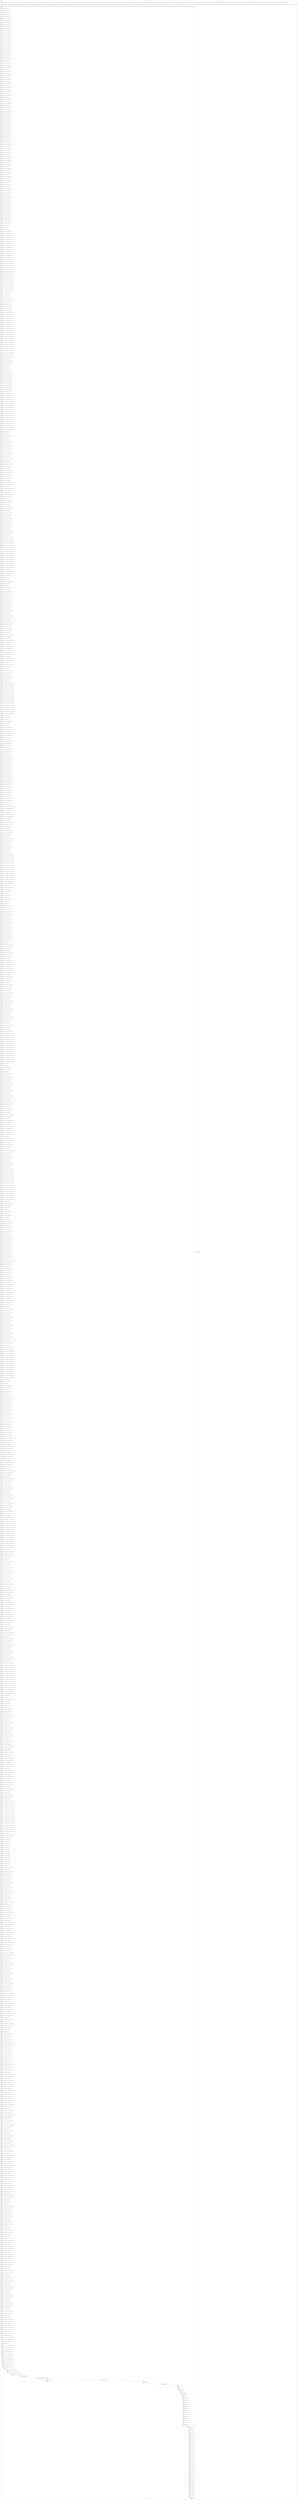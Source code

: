 digraph G {
label="Btor2XCFA";
subgraph cluster_0 {
label="main";
main_init[];
l1[];
l3[];
l4[];
l5[];
l6[];
l7[];
l8[];
l9[];
l10[];
l11[];
l12[];
l13[];
l14[];
l15[];
l16[];
l17[];
l18[];
l19[];
l20[];
l21[];
l22[];
l23[];
l24[];
l25[];
l26[];
l27[];
l28[];
l29[];
l30[];
l31[];
l32[];
l33[];
l34[];
l35[];
l36[];
l37[];
l38[];
l39[];
l40[];
l41[];
l42[];
l43[];
l44[];
l45[];
l46[];
l47[];
l48[];
l49[];
l50[];
l51[];
l52[];
l53[];
l54[];
l55[];
l56[];
l57[];
l58[];
l59[];
l60[];
l61[];
l62[];
l63[];
l64[];
l65[];
l66[];
l67[];
l68[];
l69[];
l70[];
l71[];
l72[];
l73[];
l74[];
l75[];
l76[];
l77[];
l78[];
l79[];
l80[];
l81[];
l82[];
l83[];
l84[];
l85[];
l86[];
l87[];
l88[];
l89[];
l90[];
l91[];
l92[];
l93[];
l94[];
l95[];
l96[];
l97[];
l98[];
l99[];
l100[];
l101[];
l102[];
l103[];
l104[];
l105[];
l106[];
l107[];
l108[];
l109[];
l110[];
l111[];
l112[];
l113[];
l114[];
l115[];
l116[];
l117[];
l118[];
l119[];
l120[];
l121[];
l122[];
l123[];
l124[];
l125[];
l126[];
l127[];
l128[];
l129[];
l130[];
l131[];
l132[];
l133[];
l134[];
l135[];
l136[];
l137[];
l138[];
l139[];
l140[];
l141[];
l142[];
l143[];
l144[];
l145[];
l146[];
l147[];
l148[];
l149[];
l150[];
l151[];
l152[];
l153[];
l154[];
l155[];
l156[];
l157[];
l158[];
l159[];
l160[];
l161[];
l162[];
l163[];
l164[];
l165[];
l166[];
l167[];
l168[];
l169[];
l170[];
l171[];
l172[];
l173[];
l174[];
l175[];
l176[];
l177[];
l178[];
l179[];
l180[];
l181[];
l182[];
l183[];
l184[];
l185[];
l186[];
l187[];
l188[];
l189[];
l190[];
l191[];
l192[];
l193[];
l194[];
l195[];
l196[];
l197[];
l198[];
l199[];
l200[];
l201[];
l202[];
l203[];
l204[];
l205[];
l206[];
l207[];
l208[];
l209[];
l210[];
l211[];
l212[];
l213[];
l214[];
l215[];
l216[];
l217[];
l218[];
l219[];
l220[];
l221[];
l222[];
l223[];
l224[];
l225[];
l226[];
l227[];
l228[];
l229[];
l230[];
l231[];
l232[];
l233[];
l234[];
l235[];
l236[];
l237[];
l238[];
l239[];
l240[];
l241[];
l242[];
l243[];
l244[];
l245[];
l246[];
l247[];
l248[];
l249[];
l250[];
l251[];
l252[];
l253[];
l254[];
l255[];
l256[];
l257[];
l258[];
l259[];
l260[];
l261[];
l262[];
l263[];
l264[];
l265[];
l266[];
l267[];
l268[];
l269[];
l270[];
l271[];
l272[];
l273[];
l274[];
l275[];
l276[];
l277[];
l278[];
l279[];
l280[];
l281[];
l282[];
l283[];
l284[];
l285[];
l286[];
l287[];
l288[];
l289[];
l290[];
l291[];
l292[];
l293[];
l294[];
l295[];
l296[];
l297[];
l298[];
l299[];
l300[];
l301[];
l302[];
l303[];
l304[];
l305[];
l306[];
l307[];
l308[];
l309[];
l310[];
l311[];
l312[];
l313[];
l314[];
l315[];
l316[];
l317[];
l318[];
l319[];
l320[];
l321[];
l322[];
l323[];
l324[];
l325[];
l326[];
l327[];
l328[];
l329[];
l330[];
l331[];
l332[];
l333[];
l334[];
l335[];
l336[];
l337[];
l338[];
l339[];
l340[];
l341[];
l342[];
l343[];
l344[];
l345[];
l346[];
l347[];
l348[];
l349[];
l350[];
l351[];
l352[];
l353[];
l354[];
l355[];
l356[];
l357[];
l358[];
l359[];
l360[];
l361[];
l362[];
l363[];
l364[];
l365[];
l366[];
l367[];
l368[];
l369[];
l370[];
l371[];
l372[];
l373[];
l374[];
l375[];
l376[];
l377[];
l378[];
l379[];
l380[];
l381[];
l382[];
l383[];
l384[];
l385[];
l386[];
l387[];
l388[];
l389[];
l390[];
l391[];
l392[];
l393[];
l394[];
l395[];
l396[];
l397[];
l398[];
l399[];
l400[];
l401[];
l402[];
l403[];
l404[];
l405[];
l406[];
l407[];
l408[];
l409[];
l410[];
l411[];
l412[];
l413[];
l414[];
l415[];
l416[];
l417[];
l418[];
l419[];
l420[];
l421[];
l422[];
l423[];
l424[];
l425[];
l426[];
l427[];
l428[];
l429[];
l430[];
l431[];
l432[];
l433[];
l434[];
l435[];
l436[];
l437[];
l438[];
l439[];
l440[];
l441[];
l442[];
l443[];
l444[];
l445[];
l446[];
l447[];
l448[];
l449[];
l450[];
l451[];
l452[];
l453[];
l454[];
l455[];
l456[];
l457[];
l458[];
l459[];
l460[];
l461[];
l462[];
l463[];
l464[];
l465[];
l466[];
l467[];
l468[];
l469[];
l470[];
l471[];
l472[];
l473[];
l474[];
l475[];
l476[];
l477[];
l478[];
l479[];
l480[];
l481[];
l482[];
l483[];
l484[];
l485[];
l486[];
l487[];
l488[];
l489[];
l490[];
l491[];
l492[];
l493[];
l494[];
l495[];
l496[];
l497[];
l498[];
l499[];
l500[];
l501[];
l502[];
l503[];
l504[];
l505[];
l506[];
l507[];
l508[];
l509[];
l510[];
l511[];
l512[];
l513[];
l514[];
l515[];
l516[];
l517[];
l518[];
l519[];
l520[];
l521[];
l522[];
l523[];
l524[];
l525[];
l526[];
l527[];
l528[];
l529[];
l530[];
l531[];
l532[];
l533[];
l534[];
l535[];
l536[];
l537[];
l538[];
l539[];
l540[];
l541[];
l542[];
l543[];
l544[];
l545[];
l546[];
l547[];
l548[];
l549[];
l550[];
l551[];
l552[];
l553[];
l554[];
l555[];
l556[];
l557[];
l558[];
l559[];
l560[];
l561[];
l562[];
l563[];
l564[];
l565[];
l566[];
l567[];
l568[];
l569[];
l570[];
l571[];
l572[];
l573[];
l574[];
l575[];
l576[];
l577[];
l578[];
l579[];
l580[];
l581[];
l582[];
l583[];
l584[];
l585[];
l586[];
l587[];
l588[];
l589[];
l590[];
l591[];
l592[];
l593[];
l594[];
l595[];
l596[];
l597[];
l598[];
l599[];
l600[];
l601[];
l602[];
l603[];
l604[];
l605[];
l606[];
l607[];
l608[];
l609[];
l610[];
l611[];
l612[];
l613[];
l614[];
l615[];
l616[];
l617[];
l618[];
l619[];
l620[];
l621[];
l622[];
l623[];
l624[];
l625[];
l626[];
l627[];
l628[];
l629[];
l630[];
l631[];
l632[];
l633[];
l634[];
l635[];
l636[];
l637[];
l638[];
l639[];
l640[];
l641[];
l642[];
l643[];
l644[];
l645[];
l646[];
l647[];
l648[];
l649[];
l650[];
l651[];
l652[];
l653[];
l654[];
l655[];
l656[];
l657[];
l658[];
l659[];
l660[];
l661[];
l662[];
l663[];
l664[];
l665[];
l666[];
l667[];
l668[];
l669[];
l670[];
l671[];
l672[];
l673[];
l674[];
l675[];
l676[];
l677[];
l678[];
l679[];
l680[];
l681[];
l682[];
l683[];
l684[];
l685[];
l686[];
l687[];
l688[];
l689[];
l690[];
l691[];
l692[];
l693[];
l694[];
l695[];
l696[];
l697[];
l698[];
l699[];
l700[];
l701[];
l702[];
l703[];
l704[];
l705[];
l706[];
l707[];
l708[];
l709[];
l710[];
l711[];
l712[];
l713[];
l714[];
l715[];
l716[];
l717[];
l718[];
l719[];
l720[];
l721[];
l722[];
l723[];
l724[];
l725[];
l726[];
l727[];
l728[];
l729[];
l730[];
l731[];
l732[];
l733[];
l734[];
l735[];
l736[];
l737[];
l738[];
l739[];
l740[];
l741[];
l742[];
l743[];
l744[];
l745[];
l746[];
l747[];
l748[];
l749[];
l750[];
l751[];
l752[];
l753[];
l754[];
l755[];
l756[];
l757[];
l758[];
l759[];
l760[];
l761[];
l762[];
l763[];
l764[];
l765[];
l766[];
l767[];
l768[];
l769[];
l770[];
l771[];
l772[];
l773[];
l774[];
l775[];
l776[];
l777[];
l778[];
l779[];
l780[];
l781[];
l782[];
l783[];
l784[];
l785[];
l786[];
l787[];
l788[];
l789[];
l790[];
l791[];
l792[];
l793[];
l794[];
l795[];
l796[];
l797[];
l798[];
l799[];
l800[];
l801[];
l802[];
l803[];
l804[];
l805[];
l806[];
l807[];
l808[];
l809[];
l810[];
l811[];
l812[];
l813[];
l814[];
l815[];
l816[];
l817[];
l818[];
l819[];
l820[];
l821[];
l822[];
l823[];
l824[];
l825[];
l826[];
l827[];
l828[];
l829[];
l830[];
l831[];
l832[];
l833[];
l834[];
l835[];
l836[];
l837[];
l838[];
l839[];
l840[];
l841[];
l842[];
l843[];
l844[];
l845[];
l846[];
l847[];
l848[];
l849[];
l850[];
l851[];
l852[];
l853[];
l854[];
l855[];
l856[];
l857[];
l858[];
l859[];
l860[];
l861[];
l862[];
l863[];
l864[];
l865[];
l866[];
l867[];
l868[];
l869[];
l870[];
l871[];
l872[];
l873[];
l874[];
l875[];
l876[];
l877[];
l878[];
l879[];
l880[];
l881[];
l882[];
l883[];
l884[];
l885[];
l886[];
l887[];
l888[];
l889[];
l890[];
l891[];
l892[];
l893[];
l894[];
l895[];
l896[];
l897[];
l898[];
l899[];
l900[];
l901[];
l902[];
l903[];
l904[];
l905[];
l906[];
l907[];
l908[];
l909[];
l910[];
l911[];
l912[];
l913[];
l914[];
l915[];
l916[];
l917[];
l918[];
l919[];
l920[];
l921[];
l922[];
l923[];
l924[];
l925[];
l926[];
l927[];
l928[];
l929[];
l930[];
l931[];
l932[];
l933[];
l934[];
l935[];
l936[];
l937[];
l938[];
l939[];
l940[];
l941[];
l942[];
l943[];
l944[];
l945[];
l946[];
l947[];
l948[];
l949[];
l950[];
l951[];
l952[];
l953[];
l954[];
l955[];
l956[];
l957[];
l958[];
l959[];
l960[];
l961[];
l962[];
l963[];
l964[];
l965[];
l966[];
l967[];
l968[];
l969[];
l970[];
l971[];
l972[];
l973[];
l974[];
l975[];
l976[];
l977[];
l978[];
l979[];
l980[];
l981[];
l982[];
l983[];
l984[];
l985[];
l986[];
l987[];
l988[];
l989[];
l990[];
l991[];
l992[];
l993[];
l994[];
l995[];
l996[];
l997[];
l998[];
l999[];
l1000[];
l1001[];
l1002[];
l1003[];
l1004[];
l1005[];
l1006[];
l1007[];
l1008[];
l1009[];
l1010[];
l1011[];
l1012[];
l1013[];
l1014[];
l1015[];
l1016[];
l1017[];
l1018[];
l1019[];
l1020[];
l1021[];
l1022[];
l1023[];
l1024[];
l1025[];
l1026[];
l1027[];
l1028[];
l1029[];
l1030[];
l1031[];
l1032[];
l1033[];
l1034[];
l1035[];
l1036[];
l1037[];
l1038[];
l1039[];
l1040[];
l1041[];
l1042[];
l1043[];
l1044[];
l1045[];
l1046[];
l1047[];
l1048[];
l1049[];
l1050[];
l1051[];
l1052[];
l1053[];
l1054[];
l1055[];
l1056[];
l1057[];
l1058[];
l1059[];
l1060[];
l1061[];
l1062[];
l1063[];
l1064[];
l1065[];
l1066[];
l1067[];
l1068[];
l1069[];
l1070[];
l1071[];
l1072[];
l1073[];
l1074[];
l1075[];
l1076[];
l1077[];
l1078[];
l1079[];
l1080[];
l1081[];
l1082[];
l1083[];
l1084[];
l1085[];
l1086[];
l1087[];
l1088[];
l1089[];
l1090[];
l1091[];
l1092[];
l1093[];
l1094[];
l1095[];
l1096[];
l1097[];
l1098[];
l1099[];
l1100[];
l1101[];
l1102[];
l1103[];
l1104[];
l1105[];
l1106[];
l1107[];
l1108[];
l1109[];
l1110[];
l1111[];
l1112[];
l1113[];
l1114[];
l1115[];
l1116[];
l1117[];
l1118[];
l1119[];
l1120[];
l1121[];
l1122[];
l1123[];
l1124[];
l1125[];
l1126[];
l1127[];
l1128[];
l1129[];
l1130[];
l1131[];
l1132[];
l1133[];
l1134[];
l1135[];
l1136[];
l1137[];
l1138[];
l1139[];
l1140[];
l1141[];
l1142[];
l1143[];
l1144[];
l1145[];
l1146[];
l1147[];
l1148[];
l1149[];
l1150[];
l1151[];
l1152[];
l1153[];
l1154[];
l1155[];
l1156[];
l1157[];
l1158[];
l1159[];
l1160[];
l1161[];
l1162[];
l1163[];
l1164[];
l1165[];
l1166[];
l1167[];
l1168[];
l1169[];
l1170[];
l1171[];
l1172[];
l1173[];
l1174[];
l1175[];
main_error[];
l1176[];
l1177[];
l1178[];
l1179[];
l1180[];
l1181[];
l1182[];
l1183[];
l1184[];
l1185[];
l1186[];
l1187[];
l1188[];
l1189[];
l1190[];
l1191[];
l1192[];
l1193[];
l1194[];
l1195[];
l1196[];
l1197[];
l1198[];
l1199[];
l1200[];
l1201[];
l1202[];
l1203[];
l1204[];
l1205[];
l1206[];
l1207[];
l1208[];
l1209[];
l1210[];
l1211[];
l1212[];
l1213[];
l1214[];
l1215[];
l1216[];
l1217[];
l1218[];
l1219[];
l1220[];
l1221[];
l1222[];
l1223[];
l1224[];
l1225[];
l1226[];
l1227[];
l1228[];
l1229[];
l1230[];
l1231[];
l1232[];
l1233[];
l1234[];
main_init -> l1 [label="[(assign const_5 #b00000000),(assign const_108 #b0),(assign const_130 #b01100100),(assign const_133 #b00001111),(assign const_136 #b00001110),(assign const_139 #b00001101),(assign const_142 #b00001100),(assign const_145 #b00001011),(assign const_148 #b00001010),(assign const_151 #b00001001),(assign const_154 #b00001000),(assign const_157 #b00000111),(assign const_160 #b00000110),(assign const_163 #b00000101),(assign const_166 #b00000100),(assign const_169 #b00000011),(assign const_172 #b00000010),(assign const_175 #b00000001),(assign const_178 #b00010000),(assign const_183 #b00000000),(assign const_366 #b1),(assign const_369 #b000000000000000000000000),(assign const_370 #b00000000000000000000000000000000),(assign const_372 #b00000000000000000000000000000001),(assign const_376 #b00000000000000000000000000000010),(assign const_378 #b00000000000000000000000000000011),(assign const_380 #b00000000000000000000000000000100),(assign const_382 #b00000000000000000000000000000101),(assign const_384 #b00000000000000000000000000000110),(assign const_386 #b00000000000000000000000000000111),(assign const_388 #b00000000000000000000000000001000),(assign const_390 #b00000000000000000000000000001001),(assign const_392 #b00000000000000000000000000001010),(assign const_394 #b00000000000000000000000000001011),(assign const_396 #b00000000000000000000000000001100),(assign const_398 #b00000000000000000000000000001101),(assign const_400 #b00000000000000000000000000001110),(assign const_537 #b00000000000000000000000000001111)] "];
l3 -> l4 [label="[(havoc input_252),(havoc input_254),(havoc input_256),(havoc input_258),(havoc input_260),(havoc input_262),(havoc input_264),(havoc input_266),(havoc input_268),(havoc input_270),(havoc input_272),(havoc input_274),(havoc input_276),(havoc input_278),(havoc input_280),(havoc input_282),(havoc input_284),(havoc input_286),(havoc input_288),(havoc input_290),(havoc input_292),(havoc input_294),(havoc input_296),(havoc input_298),(havoc input_300),(havoc input_302),(havoc input_304),(havoc input_306),(havoc input_308),(havoc input_310),(havoc input_312),(havoc input_314),(havoc input_316),(havoc input_318),(havoc input_320),(havoc input_322),(havoc input_324),(havoc input_326),(havoc input_328),(havoc input_330),(havoc input_332),(havoc input_334),(havoc input_336),(havoc input_338),(havoc input_340),(havoc input_342),(havoc input_344),(havoc input_346),(havoc input_348),(havoc input_350),(havoc input_352),(havoc input_354),(havoc input_356),(havoc input_358),(havoc input_360),(havoc input_362),(havoc input_364),(havoc input_368),(havoc input_454),(havoc input_561),(havoc input_718),(havoc input_875),(havoc input_1048)] "];
l4 -> l5 [label="[(assign binary_125 (bvand state_109 state_111))] "];
l5 -> l6 [label="[(assign binary_126 (bvand binary_125 state_113))] "];
l6 -> l7 [label="[(assign binary_127 (bvand binary_126 state_115))] "];
l7 -> l8 [label="[(assign binary_128 (bvand binary_127 state_117))] "];
l8 -> l9 [label="[(assign binary_129 (bvand binary_128 state_119))] "];
l9 -> l10 [label="[(assign comparison_131 (ite (= const_130 state_6) #b1 #b0))] "];
l10 -> l11 [label="[(assign binary_132 (bvand binary_129 comparison_131))] "];
l11 -> l12 [label="[(assign comparison_134 (ite (= const_133 state_8) #b1 #b0))] "];
l12 -> l13 [label="[(assign binary_135 (bvand binary_132 comparison_134))] "];
l13 -> l14 [label="[(assign comparison_137 (ite (= const_136 state_10) #b1 #b0))] "];
l14 -> l15 [label="[(assign binary_138 (bvand binary_135 comparison_137))] "];
l15 -> l16 [label="[(assign comparison_140 (ite (= const_139 state_12) #b1 #b0))] "];
l16 -> l17 [label="[(assign binary_141 (bvand binary_138 comparison_140))] "];
l17 -> l18 [label="[(assign comparison_143 (ite (= const_142 state_14) #b1 #b0))] "];
l18 -> l19 [label="[(assign binary_144 (bvand binary_141 comparison_143))] "];
l19 -> l20 [label="[(assign comparison_146 (ite (= const_145 state_16) #b1 #b0))] "];
l20 -> l21 [label="[(assign binary_147 (bvand binary_144 comparison_146))] "];
l21 -> l22 [label="[(assign comparison_149 (ite (= const_148 state_18) #b1 #b0))] "];
l22 -> l23 [label="[(assign binary_150 (bvand binary_147 comparison_149))] "];
l23 -> l24 [label="[(assign comparison_152 (ite (= const_151 state_20) #b1 #b0))] "];
l24 -> l25 [label="[(assign binary_153 (bvand binary_150 comparison_152))] "];
l25 -> l26 [label="[(assign comparison_155 (ite (= const_154 state_22) #b1 #b0))] "];
l26 -> l27 [label="[(assign binary_156 (bvand binary_153 comparison_155))] "];
l27 -> l28 [label="[(assign comparison_158 (ite (= const_157 state_24) #b1 #b0))] "];
l28 -> l29 [label="[(assign binary_159 (bvand binary_156 comparison_158))] "];
l29 -> l30 [label="[(assign comparison_161 (ite (= const_160 state_26) #b1 #b0))] "];
l30 -> l31 [label="[(assign binary_162 (bvand binary_159 comparison_161))] "];
l31 -> l32 [label="[(assign comparison_164 (ite (= const_163 state_28) #b1 #b0))] "];
l32 -> l33 [label="[(assign binary_165 (bvand binary_162 comparison_164))] "];
l33 -> l34 [label="[(assign comparison_167 (ite (= const_166 state_30) #b1 #b0))] "];
l34 -> l35 [label="[(assign binary_168 (bvand binary_165 comparison_167))] "];
l35 -> l36 [label="[(assign comparison_170 (ite (= const_169 state_32) #b1 #b0))] "];
l36 -> l37 [label="[(assign binary_171 (bvand binary_168 comparison_170))] "];
l37 -> l38 [label="[(assign comparison_173 (ite (= const_172 state_34) #b1 #b0))] "];
l38 -> l39 [label="[(assign binary_174 (bvand binary_171 comparison_173))] "];
l39 -> l40 [label="[(assign comparison_176 (ite (= const_175 state_36) #b1 #b0))] "];
l40 -> l41 [label="[(assign binary_177 (bvand binary_174 comparison_176))] "];
l41 -> l42 [label="[(assign comparison_179 (ite (= const_178 state_38) #b1 #b0))] "];
l42 -> l43 [label="[(assign binary_180 (bvand binary_177 comparison_179))] "];
l43 -> l44 [label="[(assign comparison_181 (ite (= const_130 state_40) #b1 #b0))] "];
l44 -> l45 [label="[(assign binary_182 (bvand binary_180 comparison_181))] "];
l45 -> l46 [label="[(assign comparison_184 (ite (= const_183 state_42) #b1 #b0))] "];
l46 -> l47 [label="[(assign binary_185 (bvand binary_182 comparison_184))] "];
l47 -> l48 [label="[(assign comparison_186 (ite (= const_183 state_44) #b1 #b0))] "];
l48 -> l49 [label="[(assign binary_187 (bvand binary_185 comparison_186))] "];
l49 -> l50 [label="[(assign comparison_188 (ite (= const_183 state_46) #b1 #b0))] "];
l50 -> l51 [label="[(assign binary_189 (bvand binary_187 comparison_188))] "];
l51 -> l52 [label="[(assign comparison_190 (ite (= const_183 state_48) #b1 #b0))] "];
l52 -> l53 [label="[(assign binary_191 (bvand binary_189 comparison_190))] "];
l53 -> l54 [label="[(assign comparison_192 (ite (= const_183 state_50) #b1 #b0))] "];
l54 -> l55 [label="[(assign binary_193 (bvand binary_191 comparison_192))] "];
l55 -> l56 [label="[(assign comparison_194 (ite (= const_183 state_52) #b1 #b0))] "];
l56 -> l57 [label="[(assign binary_195 (bvand binary_193 comparison_194))] "];
l57 -> l58 [label="[(assign comparison_196 (ite (= const_183 state_54) #b1 #b0))] "];
l58 -> l59 [label="[(assign binary_197 (bvand binary_195 comparison_196))] "];
l59 -> l60 [label="[(assign comparison_198 (ite (= const_183 state_56) #b1 #b0))] "];
l60 -> l61 [label="[(assign binary_199 (bvand binary_197 comparison_198))] "];
l61 -> l62 [label="[(assign comparison_200 (ite (= const_183 state_58) #b1 #b0))] "];
l62 -> l63 [label="[(assign binary_201 (bvand binary_199 comparison_200))] "];
l63 -> l64 [label="[(assign comparison_202 (ite (= const_183 state_60) #b1 #b0))] "];
l64 -> l65 [label="[(assign binary_203 (bvand binary_201 comparison_202))] "];
l65 -> l66 [label="[(assign comparison_204 (ite (= const_183 state_62) #b1 #b0))] "];
l66 -> l67 [label="[(assign binary_205 (bvand binary_203 comparison_204))] "];
l67 -> l68 [label="[(assign comparison_206 (ite (= const_183 state_64) #b1 #b0))] "];
l68 -> l69 [label="[(assign binary_207 (bvand binary_205 comparison_206))] "];
l69 -> l70 [label="[(assign comparison_208 (ite (= const_183 state_66) #b1 #b0))] "];
l70 -> l71 [label="[(assign binary_209 (bvand binary_207 comparison_208))] "];
l71 -> l72 [label="[(assign comparison_210 (ite (= const_183 state_68) #b1 #b0))] "];
l72 -> l73 [label="[(assign binary_211 (bvand binary_209 comparison_210))] "];
l73 -> l74 [label="[(assign comparison_212 (ite (= const_183 state_70) #b1 #b0))] "];
l74 -> l75 [label="[(assign binary_213 (bvand binary_211 comparison_212))] "];
l75 -> l76 [label="[(assign comparison_214 (ite (= const_175 state_72) #b1 #b0))] "];
l76 -> l77 [label="[(assign binary_215 (bvand binary_213 comparison_214))] "];
l77 -> l78 [label="[(assign comparison_216 (ite (= const_130 state_74) #b1 #b0))] "];
l78 -> l79 [label="[(assign binary_217 (bvand binary_215 comparison_216))] "];
l79 -> l80 [label="[(assign comparison_218 (ite (= const_183 state_76) #b1 #b0))] "];
l80 -> l81 [label="[(assign binary_219 (bvand binary_217 comparison_218))] "];
l81 -> l82 [label="[(assign comparison_220 (ite (= const_183 state_78) #b1 #b0))] "];
l82 -> l83 [label="[(assign binary_221 (bvand binary_219 comparison_220))] "];
l83 -> l84 [label="[(assign comparison_222 (ite (= const_183 state_80) #b1 #b0))] "];
l84 -> l85 [label="[(assign binary_223 (bvand binary_221 comparison_222))] "];
l85 -> l86 [label="[(assign comparison_224 (ite (= const_183 state_82) #b1 #b0))] "];
l86 -> l87 [label="[(assign binary_225 (bvand binary_223 comparison_224))] "];
l87 -> l88 [label="[(assign comparison_226 (ite (= const_183 state_84) #b1 #b0))] "];
l88 -> l89 [label="[(assign binary_227 (bvand binary_225 comparison_226))] "];
l89 -> l90 [label="[(assign comparison_228 (ite (= const_183 state_86) #b1 #b0))] "];
l90 -> l91 [label="[(assign binary_229 (bvand binary_227 comparison_228))] "];
l91 -> l92 [label="[(assign comparison_230 (ite (= const_183 state_88) #b1 #b0))] "];
l92 -> l93 [label="[(assign binary_231 (bvand binary_229 comparison_230))] "];
l93 -> l94 [label="[(assign comparison_232 (ite (= const_183 state_90) #b1 #b0))] "];
l94 -> l95 [label="[(assign binary_233 (bvand binary_231 comparison_232))] "];
l95 -> l96 [label="[(assign comparison_234 (ite (= const_183 state_92) #b1 #b0))] "];
l96 -> l97 [label="[(assign binary_235 (bvand binary_233 comparison_234))] "];
l97 -> l98 [label="[(assign comparison_236 (ite (= const_183 state_94) #b1 #b0))] "];
l98 -> l99 [label="[(assign binary_237 (bvand binary_235 comparison_236))] "];
l99 -> l100 [label="[(assign comparison_238 (ite (= const_183 state_96) #b1 #b0))] "];
l100 -> l101 [label="[(assign binary_239 (bvand binary_237 comparison_238))] "];
l101 -> l102 [label="[(assign comparison_240 (ite (= const_183 state_98) #b1 #b0))] "];
l102 -> l103 [label="[(assign binary_241 (bvand binary_239 comparison_240))] "];
l103 -> l104 [label="[(assign comparison_242 (ite (= const_183 state_100) #b1 #b0))] "];
l104 -> l105 [label="[(assign binary_243 (bvand binary_241 comparison_242))] "];
l105 -> l106 [label="[(assign comparison_244 (ite (= const_183 state_102) #b1 #b0))] "];
l106 -> l107 [label="[(assign binary_245 (bvand binary_243 comparison_244))] "];
l107 -> l108 [label="[(assign comparison_246 (ite (= const_183 state_104) #b1 #b0))] "];
l108 -> l109 [label="[(assign binary_247 (bvand binary_245 comparison_246))] "];
l109 -> l110 [label="[(assign comparison_248 (ite (= const_175 state_106) #b1 #b0))] "];
l110 -> l111 [label="[(assign binary_249 (bvand binary_247 comparison_248))] "];
l111 -> l112 [label="[(assign binary_250 (bvand state_123 binary_249))] "];
l112 -> l113 [label="[(assign binary_371 (++ const_369 input_318))] "];
l113 -> l114 [label="[(assign binary_373 (bvsub binary_371 const_372))] "];
l114 -> l115 [label="[(assign comparison_374 (ite (= const_370 binary_373) #b1 #b0))] "];
l115 -> l116 [label="[(assign comparison_375 (ite (= const_372 binary_373) #b1 #b0))] "];
l116 -> l117 [label="[(assign comparison_377 (ite (= const_376 binary_373) #b1 #b0))] "];
l117 -> l118 [label="[(assign comparison_379 (ite (= const_378 binary_373) #b1 #b0))] "];
l118 -> l119 [label="[(assign comparison_381 (ite (= const_380 binary_373) #b1 #b0))] "];
l119 -> l120 [label="[(assign comparison_383 (ite (= const_382 binary_373) #b1 #b0))] "];
l120 -> l121 [label="[(assign comparison_385 (ite (= const_384 binary_373) #b1 #b0))] "];
l121 -> l122 [label="[(assign comparison_387 (ite (= const_386 binary_373) #b1 #b0))] "];
l122 -> l123 [label="[(assign comparison_389 (ite (= const_388 binary_373) #b1 #b0))] "];
l123 -> l124 [label="[(assign comparison_391 (ite (= const_390 binary_373) #b1 #b0))] "];
l124 -> l125 [label="[(assign comparison_393 (ite (= const_392 binary_373) #b1 #b0))] "];
l125 -> l126 [label="[(assign comparison_395 (ite (= const_394 binary_373) #b1 #b0))] "];
l126 -> l127 [label="[(assign comparison_397 (ite (= const_396 binary_373) #b1 #b0))] "];
l127 -> l128 [label="[(assign comparison_399 (ite (= const_398 binary_373) #b1 #b0))] "];
l128 -> l129 [label="[(assign comparison_401 (ite (= const_400 binary_373) #b1 #b0))] "];
l129 -> l130 [label="[(assign ternary_402 (ite (= comparison_401 #b1) input_314 input_316))] "];
l130 -> l131 [label="[(assign ternary_403 (ite (= comparison_399 #b1) input_312 ternary_402))] "];
l131 -> l132 [label="[(assign ternary_404 (ite (= comparison_397 #b1) input_310 ternary_403))] "];
l132 -> l133 [label="[(assign ternary_405 (ite (= comparison_395 #b1) input_308 ternary_404))] "];
l133 -> l134 [label="[(assign ternary_406 (ite (= comparison_393 #b1) input_306 ternary_405))] "];
l134 -> l135 [label="[(assign ternary_407 (ite (= comparison_391 #b1) input_304 ternary_406))] "];
l135 -> l136 [label="[(assign ternary_408 (ite (= comparison_389 #b1) input_302 ternary_407))] "];
l136 -> l137 [label="[(assign ternary_409 (ite (= comparison_387 #b1) input_300 ternary_408))] "];
l137 -> l138 [label="[(assign ternary_410 (ite (= comparison_385 #b1) input_298 ternary_409))] "];
l138 -> l139 [label="[(assign ternary_411 (ite (= comparison_383 #b1) input_296 ternary_410))] "];
l139 -> l140 [label="[(assign ternary_412 (ite (= comparison_381 #b1) input_294 ternary_411))] "];
l140 -> l141 [label="[(assign ternary_413 (ite (= comparison_379 #b1) input_292 ternary_412))] "];
l141 -> l142 [label="[(assign ternary_414 (ite (= comparison_377 #b1) input_290 ternary_413))] "];
l142 -> l143 [label="[(assign ternary_415 (ite (= comparison_375 #b1) input_288 ternary_414))] "];
l143 -> l144 [label="[(assign ternary_416 (ite (= comparison_374 #b1) input_286 ternary_415))] "];
l144 -> l145 [label="[(assign binary_417 (++ const_369 ternary_416))] "];
l145 -> l146 [label="[(assign binary_418 (++ const_369 input_284))] "];
l146 -> l147 [label="[(assign binary_419 (bvsub binary_418 const_372))] "];
l147 -> l148 [label="[(assign comparison_420 (ite (= const_370 binary_419) #b1 #b0))] "];
l148 -> l149 [label="[(assign comparison_421 (ite (= const_372 binary_419) #b1 #b0))] "];
l149 -> l150 [label="[(assign comparison_422 (ite (= const_376 binary_419) #b1 #b0))] "];
l150 -> l151 [label="[(assign comparison_423 (ite (= const_378 binary_419) #b1 #b0))] "];
l151 -> l152 [label="[(assign comparison_424 (ite (= const_380 binary_419) #b1 #b0))] "];
l152 -> l153 [label="[(assign comparison_425 (ite (= const_382 binary_419) #b1 #b0))] "];
l153 -> l154 [label="[(assign comparison_426 (ite (= const_384 binary_419) #b1 #b0))] "];
l154 -> l155 [label="[(assign comparison_427 (ite (= const_386 binary_419) #b1 #b0))] "];
l155 -> l156 [label="[(assign comparison_428 (ite (= const_388 binary_419) #b1 #b0))] "];
l156 -> l157 [label="[(assign comparison_429 (ite (= const_390 binary_419) #b1 #b0))] "];
l157 -> l158 [label="[(assign comparison_430 (ite (= const_392 binary_419) #b1 #b0))] "];
l158 -> l159 [label="[(assign comparison_431 (ite (= const_394 binary_419) #b1 #b0))] "];
l159 -> l160 [label="[(assign comparison_432 (ite (= const_396 binary_419) #b1 #b0))] "];
l160 -> l161 [label="[(assign comparison_433 (ite (= const_398 binary_419) #b1 #b0))] "];
l161 -> l162 [label="[(assign comparison_434 (ite (= const_400 binary_419) #b1 #b0))] "];
l162 -> l163 [label="[(assign ternary_435 (ite (= comparison_434 #b1) input_280 input_282))] "];
l163 -> l164 [label="[(assign ternary_436 (ite (= comparison_433 #b1) input_278 ternary_435))] "];
l164 -> l165 [label="[(assign ternary_437 (ite (= comparison_432 #b1) input_276 ternary_436))] "];
l165 -> l166 [label="[(assign ternary_438 (ite (= comparison_431 #b1) input_274 ternary_437))] "];
l166 -> l167 [label="[(assign ternary_439 (ite (= comparison_430 #b1) input_272 ternary_438))] "];
l167 -> l168 [label="[(assign ternary_440 (ite (= comparison_429 #b1) input_270 ternary_439))] "];
l168 -> l169 [label="[(assign ternary_441 (ite (= comparison_428 #b1) input_268 ternary_440))] "];
l169 -> l170 [label="[(assign ternary_442 (ite (= comparison_427 #b1) input_266 ternary_441))] "];
l170 -> l171 [label="[(assign ternary_443 (ite (= comparison_426 #b1) input_264 ternary_442))] "];
l171 -> l172 [label="[(assign ternary_444 (ite (= comparison_425 #b1) input_262 ternary_443))] "];
l172 -> l173 [label="[(assign ternary_445 (ite (= comparison_424 #b1) input_260 ternary_444))] "];
l173 -> l174 [label="[(assign ternary_446 (ite (= comparison_423 #b1) input_258 ternary_445))] "];
l174 -> l175 [label="[(assign ternary_447 (ite (= comparison_422 #b1) input_256 ternary_446))] "];
l175 -> l176 [label="[(assign ternary_448 (ite (= comparison_421 #b1) input_254 ternary_447))] "];
l176 -> l177 [label="[(assign ternary_449 (ite (= comparison_420 #b1) input_252 ternary_448))] "];
l177 -> l178 [label="[(assign binary_450 (++ const_369 ternary_449))] "];
l178 -> l179 [label="[(assign comparison_451 (ite (bvule binary_417 binary_450) #b1 #b0))] "];
l179 -> l180 [label="[(assign binary_452 (bvand input_354 (bvnot comparison_451)))] "];
l180 -> l181 [label="[(assign binary_453 (bvor (bvnot input_368) binary_452))] "];
l181 -> l182 [label="[(assign binary_455 (++ const_369 input_352))] "];
l182 -> l183 [label="[(assign binary_456 (bvsub binary_455 const_372))] "];
l183 -> l184 [label="[(assign comparison_457 (ite (= const_370 binary_456) #b1 #b0))] "];
l184 -> l185 [label="[(assign comparison_458 (ite (= const_372 binary_456) #b1 #b0))] "];
l185 -> l186 [label="[(assign comparison_459 (ite (= const_376 binary_456) #b1 #b0))] "];
l186 -> l187 [label="[(assign comparison_460 (ite (= const_378 binary_456) #b1 #b0))] "];
l187 -> l188 [label="[(assign comparison_461 (ite (= const_380 binary_456) #b1 #b0))] "];
l188 -> l189 [label="[(assign comparison_462 (ite (= const_382 binary_456) #b1 #b0))] "];
l189 -> l190 [label="[(assign comparison_463 (ite (= const_384 binary_456) #b1 #b0))] "];
l190 -> l191 [label="[(assign comparison_464 (ite (= const_386 binary_456) #b1 #b0))] "];
l191 -> l192 [label="[(assign comparison_465 (ite (= const_388 binary_456) #b1 #b0))] "];
l192 -> l193 [label="[(assign comparison_466 (ite (= const_390 binary_456) #b1 #b0))] "];
l193 -> l194 [label="[(assign comparison_467 (ite (= const_392 binary_456) #b1 #b0))] "];
l194 -> l195 [label="[(assign comparison_468 (ite (= const_394 binary_456) #b1 #b0))] "];
l195 -> l196 [label="[(assign comparison_469 (ite (= const_396 binary_456) #b1 #b0))] "];
l196 -> l197 [label="[(assign comparison_470 (ite (= const_398 binary_456) #b1 #b0))] "];
l197 -> l198 [label="[(assign comparison_471 (ite (= const_400 binary_456) #b1 #b0))] "];
l198 -> l199 [label="[(assign ternary_472 (ite (= comparison_471 #b1) input_348 input_350))] "];
l199 -> l200 [label="[(assign ternary_473 (ite (= comparison_470 #b1) input_346 ternary_472))] "];
l200 -> l201 [label="[(assign ternary_474 (ite (= comparison_469 #b1) input_344 ternary_473))] "];
l201 -> l202 [label="[(assign ternary_475 (ite (= comparison_468 #b1) input_342 ternary_474))] "];
l202 -> l203 [label="[(assign ternary_476 (ite (= comparison_467 #b1) input_340 ternary_475))] "];
l203 -> l204 [label="[(assign ternary_477 (ite (= comparison_466 #b1) input_338 ternary_476))] "];
l204 -> l205 [label="[(assign ternary_478 (ite (= comparison_465 #b1) input_336 ternary_477))] "];
l205 -> l206 [label="[(assign ternary_479 (ite (= comparison_464 #b1) input_334 ternary_478))] "];
l206 -> l207 [label="[(assign ternary_480 (ite (= comparison_463 #b1) input_332 ternary_479))] "];
l207 -> l208 [label="[(assign ternary_481 (ite (= comparison_462 #b1) input_330 ternary_480))] "];
l208 -> l209 [label="[(assign ternary_482 (ite (= comparison_461 #b1) input_328 ternary_481))] "];
l209 -> l210 [label="[(assign ternary_483 (ite (= comparison_460 #b1) input_326 ternary_482))] "];
l210 -> l211 [label="[(assign ternary_484 (ite (= comparison_459 #b1) input_324 ternary_483))] "];
l211 -> l212 [label="[(assign ternary_485 (ite (= comparison_458 #b1) input_322 ternary_484))] "];
l212 -> l213 [label="[(assign ternary_486 (ite (= comparison_457 #b1) input_320 ternary_485))] "];
l213 -> l214 [label="[(assign binary_487 (++ const_369 ternary_486))] "];
l214 -> l215 [label="[(assign slice_488 (extract binary_419 0 8))] "];
l215 -> l216 [label="[(assign ternary_489 (ite (= input_368 #b1) slice_488 input_284))] "];
l216 -> l217 [label="[(assign binary_490 (++ const_369 ternary_489))] "];
l217 -> l218 [label="[(assign binary_491 (bvsub binary_490 const_372))] "];
l218 -> l219 [label="[(assign comparison_492 (ite (= const_370 binary_491) #b1 #b0))] "];
l219 -> l220 [label="[(assign binary_493 (bvand input_368 comparison_420))] "];
l220 -> l221 [label="[(assign ternary_494 (ite (= binary_493 #b1) const_183 input_252))] "];
l221 -> l222 [label="[(assign comparison_495 (ite (= const_372 binary_491) #b1 #b0))] "];
l222 -> l223 [label="[(assign binary_496 (bvand input_368 comparison_421))] "];
l223 -> l224 [label="[(assign ternary_497 (ite (= binary_496 #b1) const_183 input_254))] "];
l224 -> l225 [label="[(assign comparison_498 (ite (= const_376 binary_491) #b1 #b0))] "];
l225 -> l226 [label="[(assign binary_499 (bvand input_368 comparison_422))] "];
l226 -> l227 [label="[(assign ternary_500 (ite (= binary_499 #b1) const_183 input_256))] "];
l227 -> l228 [label="[(assign comparison_501 (ite (= const_378 binary_491) #b1 #b0))] "];
l228 -> l229 [label="[(assign binary_502 (bvand input_368 comparison_423))] "];
l229 -> l230 [label="[(assign ternary_503 (ite (= binary_502 #b1) const_183 input_258))] "];
l230 -> l231 [label="[(assign comparison_504 (ite (= const_380 binary_491) #b1 #b0))] "];
l231 -> l232 [label="[(assign binary_505 (bvand input_368 comparison_424))] "];
l232 -> l233 [label="[(assign ternary_506 (ite (= binary_505 #b1) const_183 input_260))] "];
l233 -> l234 [label="[(assign comparison_507 (ite (= const_382 binary_491) #b1 #b0))] "];
l234 -> l235 [label="[(assign binary_508 (bvand input_368 comparison_425))] "];
l235 -> l236 [label="[(assign ternary_509 (ite (= binary_508 #b1) const_183 input_262))] "];
l236 -> l237 [label="[(assign comparison_510 (ite (= const_384 binary_491) #b1 #b0))] "];
l237 -> l238 [label="[(assign binary_511 (bvand input_368 comparison_426))] "];
l238 -> l239 [label="[(assign ternary_512 (ite (= binary_511 #b1) const_183 input_264))] "];
l239 -> l240 [label="[(assign comparison_513 (ite (= const_386 binary_491) #b1 #b0))] "];
l240 -> l241 [label="[(assign binary_514 (bvand input_368 comparison_427))] "];
l241 -> l242 [label="[(assign ternary_515 (ite (= binary_514 #b1) const_183 input_266))] "];
l242 -> l243 [label="[(assign comparison_516 (ite (= const_388 binary_491) #b1 #b0))] "];
l243 -> l244 [label="[(assign binary_517 (bvand input_368 comparison_428))] "];
l244 -> l245 [label="[(assign ternary_518 (ite (= binary_517 #b1) const_183 input_268))] "];
l245 -> l246 [label="[(assign comparison_519 (ite (= const_390 binary_491) #b1 #b0))] "];
l246 -> l247 [label="[(assign binary_520 (bvand input_368 comparison_429))] "];
l247 -> l248 [label="[(assign ternary_521 (ite (= binary_520 #b1) const_183 input_270))] "];
l248 -> l249 [label="[(assign comparison_522 (ite (= const_392 binary_491) #b1 #b0))] "];
l249 -> l250 [label="[(assign binary_523 (bvand input_368 comparison_430))] "];
l250 -> l251 [label="[(assign ternary_524 (ite (= binary_523 #b1) const_183 input_272))] "];
l251 -> l252 [label="[(assign comparison_525 (ite (= const_394 binary_491) #b1 #b0))] "];
l252 -> l253 [label="[(assign binary_526 (bvand input_368 comparison_431))] "];
l253 -> l254 [label="[(assign ternary_527 (ite (= binary_526 #b1) const_183 input_274))] "];
l254 -> l255 [label="[(assign comparison_528 (ite (= const_396 binary_491) #b1 #b0))] "];
l255 -> l256 [label="[(assign binary_529 (bvand input_368 comparison_432))] "];
l256 -> l257 [label="[(assign ternary_530 (ite (= binary_529 #b1) const_183 input_276))] "];
l257 -> l258 [label="[(assign comparison_531 (ite (= const_398 binary_491) #b1 #b0))] "];
l258 -> l259 [label="[(assign binary_532 (bvand input_368 comparison_433))] "];
l259 -> l260 [label="[(assign ternary_533 (ite (= binary_532 #b1) const_183 input_278))] "];
l260 -> l261 [label="[(assign comparison_534 (ite (= const_400 binary_491) #b1 #b0))] "];
l261 -> l262 [label="[(assign binary_535 (bvand input_368 comparison_434))] "];
l262 -> l263 [label="[(assign ternary_536 (ite (= binary_535 #b1) const_183 input_280))] "];
l263 -> l264 [label="[(assign comparison_538 (ite (= const_537 binary_419) #b1 #b0))] "];
l264 -> l265 [label="[(assign binary_539 (bvand input_368 comparison_538))] "];
l265 -> l266 [label="[(assign ternary_540 (ite (= binary_539 #b1) const_183 input_282))] "];
l266 -> l267 [label="[(assign ternary_541 (ite (= comparison_534 #b1) ternary_536 ternary_540))] "];
l267 -> l268 [label="[(assign ternary_542 (ite (= comparison_531 #b1) ternary_533 ternary_541))] "];
l268 -> l269 [label="[(assign ternary_543 (ite (= comparison_528 #b1) ternary_530 ternary_542))] "];
l269 -> l270 [label="[(assign ternary_544 (ite (= comparison_525 #b1) ternary_527 ternary_543))] "];
l270 -> l271 [label="[(assign ternary_545 (ite (= comparison_522 #b1) ternary_524 ternary_544))] "];
l271 -> l272 [label="[(assign ternary_546 (ite (= comparison_519 #b1) ternary_521 ternary_545))] "];
l272 -> l273 [label="[(assign ternary_547 (ite (= comparison_516 #b1) ternary_518 ternary_546))] "];
l273 -> l274 [label="[(assign ternary_548 (ite (= comparison_513 #b1) ternary_515 ternary_547))] "];
l274 -> l275 [label="[(assign ternary_549 (ite (= comparison_510 #b1) ternary_512 ternary_548))] "];
l275 -> l276 [label="[(assign ternary_550 (ite (= comparison_507 #b1) ternary_509 ternary_549))] "];
l276 -> l277 [label="[(assign ternary_551 (ite (= comparison_504 #b1) ternary_506 ternary_550))] "];
l277 -> l278 [label="[(assign ternary_552 (ite (= comparison_501 #b1) ternary_503 ternary_551))] "];
l278 -> l279 [label="[(assign ternary_553 (ite (= comparison_498 #b1) ternary_500 ternary_552))] "];
l279 -> l280 [label="[(assign ternary_554 (ite (= comparison_495 #b1) ternary_497 ternary_553))] "];
l280 -> l281 [label="[(assign ternary_555 (ite (= comparison_492 #b1) ternary_494 ternary_554))] "];
l281 -> l282 [label="[(assign binary_556 (++ const_369 ternary_555))] "];
l282 -> l283 [label="[(assign comparison_557 (ite (bvule binary_487 binary_556) #b1 #b0))] "];
l283 -> l284 [label="[(assign binary_558 (bvand input_356 (bvnot comparison_557)))] "];
l284 -> l285 [label="[(assign binary_559 (bvor (bvnot input_454) binary_558))] "];
l285 -> l286 [label="[(assign binary_560 (bvand binary_453 binary_559))] "];
l286 -> l287 [label="[(assign slice_562 (extract binary_491 0 8))] "];
l287 -> l288 [label="[(assign ternary_563 (ite (= input_454 #b1) slice_562 ternary_489))] "];
l288 -> l289 [label="[(assign binary_564 (++ const_369 ternary_563))] "];
l289 -> l290 [label="[(assign binary_565 (bvsub binary_564 const_372))] "];
l290 -> l291 [label="[(assign comparison_566 (ite (= const_370 binary_565) #b1 #b0))] "];
l291 -> l292 [label="[(assign binary_567 (bvand input_454 comparison_492))] "];
l292 -> l293 [label="[(assign ternary_568 (ite (= binary_567 #b1) const_183 ternary_494))] "];
l293 -> l294 [label="[(assign comparison_569 (ite (= const_372 binary_565) #b1 #b0))] "];
l294 -> l295 [label="[(assign binary_570 (bvand input_454 comparison_495))] "];
l295 -> l296 [label="[(assign ternary_571 (ite (= binary_570 #b1) const_183 ternary_497))] "];
l296 -> l297 [label="[(assign comparison_572 (ite (= const_376 binary_565) #b1 #b0))] "];
l297 -> l298 [label="[(assign binary_573 (bvand input_454 comparison_498))] "];
l298 -> l299 [label="[(assign ternary_574 (ite (= binary_573 #b1) const_183 ternary_500))] "];
l299 -> l300 [label="[(assign comparison_575 (ite (= const_378 binary_565) #b1 #b0))] "];
l300 -> l301 [label="[(assign binary_576 (bvand input_454 comparison_501))] "];
l301 -> l302 [label="[(assign ternary_577 (ite (= binary_576 #b1) const_183 ternary_503))] "];
l302 -> l303 [label="[(assign comparison_578 (ite (= const_380 binary_565) #b1 #b0))] "];
l303 -> l304 [label="[(assign binary_579 (bvand input_454 comparison_504))] "];
l304 -> l305 [label="[(assign ternary_580 (ite (= binary_579 #b1) const_183 ternary_506))] "];
l305 -> l306 [label="[(assign comparison_581 (ite (= const_382 binary_565) #b1 #b0))] "];
l306 -> l307 [label="[(assign binary_582 (bvand input_454 comparison_507))] "];
l307 -> l308 [label="[(assign ternary_583 (ite (= binary_582 #b1) const_183 ternary_509))] "];
l308 -> l309 [label="[(assign comparison_584 (ite (= const_384 binary_565) #b1 #b0))] "];
l309 -> l310 [label="[(assign binary_585 (bvand input_454 comparison_510))] "];
l310 -> l311 [label="[(assign ternary_586 (ite (= binary_585 #b1) const_183 ternary_512))] "];
l311 -> l312 [label="[(assign comparison_587 (ite (= const_386 binary_565) #b1 #b0))] "];
l312 -> l313 [label="[(assign binary_588 (bvand input_454 comparison_513))] "];
l313 -> l314 [label="[(assign ternary_589 (ite (= binary_588 #b1) const_183 ternary_515))] "];
l314 -> l315 [label="[(assign comparison_590 (ite (= const_388 binary_565) #b1 #b0))] "];
l315 -> l316 [label="[(assign binary_591 (bvand input_454 comparison_516))] "];
l316 -> l317 [label="[(assign ternary_592 (ite (= binary_591 #b1) const_183 ternary_518))] "];
l317 -> l318 [label="[(assign comparison_593 (ite (= const_390 binary_565) #b1 #b0))] "];
l318 -> l319 [label="[(assign binary_594 (bvand input_454 comparison_519))] "];
l319 -> l320 [label="[(assign ternary_595 (ite (= binary_594 #b1) const_183 ternary_521))] "];
l320 -> l321 [label="[(assign comparison_596 (ite (= const_392 binary_565) #b1 #b0))] "];
l321 -> l322 [label="[(assign binary_597 (bvand input_454 comparison_522))] "];
l322 -> l323 [label="[(assign ternary_598 (ite (= binary_597 #b1) const_183 ternary_524))] "];
l323 -> l324 [label="[(assign comparison_599 (ite (= const_394 binary_565) #b1 #b0))] "];
l324 -> l325 [label="[(assign binary_600 (bvand input_454 comparison_525))] "];
l325 -> l326 [label="[(assign ternary_601 (ite (= binary_600 #b1) const_183 ternary_527))] "];
l326 -> l327 [label="[(assign comparison_602 (ite (= const_396 binary_565) #b1 #b0))] "];
l327 -> l328 [label="[(assign binary_603 (bvand input_454 comparison_528))] "];
l328 -> l329 [label="[(assign ternary_604 (ite (= binary_603 #b1) const_183 ternary_530))] "];
l329 -> l330 [label="[(assign comparison_605 (ite (= const_398 binary_565) #b1 #b0))] "];
l330 -> l331 [label="[(assign binary_606 (bvand input_454 comparison_531))] "];
l331 -> l332 [label="[(assign ternary_607 (ite (= binary_606 #b1) const_183 ternary_533))] "];
l332 -> l333 [label="[(assign comparison_608 (ite (= const_400 binary_565) #b1 #b0))] "];
l333 -> l334 [label="[(assign binary_609 (bvand input_454 comparison_534))] "];
l334 -> l335 [label="[(assign ternary_610 (ite (= binary_609 #b1) const_183 ternary_536))] "];
l335 -> l336 [label="[(assign comparison_611 (ite (= const_537 binary_491) #b1 #b0))] "];
l336 -> l337 [label="[(assign binary_612 (bvand input_454 comparison_611))] "];
l337 -> l338 [label="[(assign ternary_613 (ite (= binary_612 #b1) const_183 ternary_540))] "];
l338 -> l339 [label="[(assign ternary_614 (ite (= comparison_608 #b1) ternary_610 ternary_613))] "];
l339 -> l340 [label="[(assign ternary_615 (ite (= comparison_605 #b1) ternary_607 ternary_614))] "];
l340 -> l341 [label="[(assign ternary_616 (ite (= comparison_602 #b1) ternary_604 ternary_615))] "];
l341 -> l342 [label="[(assign ternary_617 (ite (= comparison_599 #b1) ternary_601 ternary_616))] "];
l342 -> l343 [label="[(assign ternary_618 (ite (= comparison_596 #b1) ternary_598 ternary_617))] "];
l343 -> l344 [label="[(assign ternary_619 (ite (= comparison_593 #b1) ternary_595 ternary_618))] "];
l344 -> l345 [label="[(assign ternary_620 (ite (= comparison_590 #b1) ternary_592 ternary_619))] "];
l345 -> l346 [label="[(assign ternary_621 (ite (= comparison_587 #b1) ternary_589 ternary_620))] "];
l346 -> l347 [label="[(assign ternary_622 (ite (= comparison_584 #b1) ternary_586 ternary_621))] "];
l347 -> l348 [label="[(assign ternary_623 (ite (= comparison_581 #b1) ternary_583 ternary_622))] "];
l348 -> l349 [label="[(assign ternary_624 (ite (= comparison_578 #b1) ternary_580 ternary_623))] "];
l349 -> l350 [label="[(assign ternary_625 (ite (= comparison_575 #b1) ternary_577 ternary_624))] "];
l350 -> l351 [label="[(assign ternary_626 (ite (= comparison_572 #b1) ternary_574 ternary_625))] "];
l351 -> l352 [label="[(assign ternary_627 (ite (= comparison_569 #b1) ternary_571 ternary_626))] "];
l352 -> l353 [label="[(assign ternary_628 (ite (= comparison_566 #b1) ternary_568 ternary_627))] "];
l353 -> l354 [label="[(assign binary_629 (++ const_369 ternary_628))] "];
l354 -> l355 [label="[(assign binary_630 (bvadd const_372 binary_371))] "];
l355 -> l356 [label="[(assign slice_631 (extract binary_630 0 8))] "];
l356 -> l357 [label="[(assign ternary_632 (ite (= input_368 #b1) slice_631 input_318))] "];
l357 -> l358 [label="[(assign binary_633 (++ const_369 ternary_632))] "];
l358 -> l359 [label="[(assign binary_634 (bvsub binary_633 const_372))] "];
l359 -> l360 [label="[(assign comparison_635 (ite (= const_370 binary_634) #b1 #b0))] "];
l360 -> l361 [label="[(assign comparison_636 (ite (= const_183 input_318) #b1 #b0))] "];
l361 -> l362 [label="[(assign binary_637 (bvand input_368 comparison_636))] "];
l362 -> l363 [label="[(assign ternary_638 (ite (= binary_637 #b1) ternary_449 input_286))] "];
l363 -> l364 [label="[(assign comparison_639 (ite (= const_372 binary_634) #b1 #b0))] "];
l364 -> l365 [label="[(assign comparison_640 (ite (= const_175 input_318) #b1 #b0))] "];
l365 -> l366 [label="[(assign binary_641 (bvand input_368 comparison_640))] "];
l366 -> l367 [label="[(assign ternary_642 (ite (= binary_641 #b1) ternary_449 input_288))] "];
l367 -> l368 [label="[(assign comparison_643 (ite (= const_376 binary_634) #b1 #b0))] "];
l368 -> l369 [label="[(assign comparison_644 (ite (= const_172 input_318) #b1 #b0))] "];
l369 -> l370 [label="[(assign binary_645 (bvand input_368 comparison_644))] "];
l370 -> l371 [label="[(assign ternary_646 (ite (= binary_645 #b1) ternary_449 input_290))] "];
l371 -> l372 [label="[(assign comparison_647 (ite (= const_378 binary_634) #b1 #b0))] "];
l372 -> l373 [label="[(assign comparison_648 (ite (= const_169 input_318) #b1 #b0))] "];
l373 -> l374 [label="[(assign binary_649 (bvand input_368 comparison_648))] "];
l374 -> l375 [label="[(assign ternary_650 (ite (= binary_649 #b1) ternary_449 input_292))] "];
l375 -> l376 [label="[(assign comparison_651 (ite (= const_380 binary_634) #b1 #b0))] "];
l376 -> l377 [label="[(assign comparison_652 (ite (= const_166 input_318) #b1 #b0))] "];
l377 -> l378 [label="[(assign binary_653 (bvand input_368 comparison_652))] "];
l378 -> l379 [label="[(assign ternary_654 (ite (= binary_653 #b1) ternary_449 input_294))] "];
l379 -> l380 [label="[(assign comparison_655 (ite (= const_382 binary_634) #b1 #b0))] "];
l380 -> l381 [label="[(assign comparison_656 (ite (= const_163 input_318) #b1 #b0))] "];
l381 -> l382 [label="[(assign binary_657 (bvand input_368 comparison_656))] "];
l382 -> l383 [label="[(assign ternary_658 (ite (= binary_657 #b1) ternary_449 input_296))] "];
l383 -> l384 [label="[(assign comparison_659 (ite (= const_384 binary_634) #b1 #b0))] "];
l384 -> l385 [label="[(assign comparison_660 (ite (= const_160 input_318) #b1 #b0))] "];
l385 -> l386 [label="[(assign binary_661 (bvand input_368 comparison_660))] "];
l386 -> l387 [label="[(assign ternary_662 (ite (= binary_661 #b1) ternary_449 input_298))] "];
l387 -> l388 [label="[(assign comparison_663 (ite (= const_386 binary_634) #b1 #b0))] "];
l388 -> l389 [label="[(assign comparison_664 (ite (= const_157 input_318) #b1 #b0))] "];
l389 -> l390 [label="[(assign binary_665 (bvand input_368 comparison_664))] "];
l390 -> l391 [label="[(assign ternary_666 (ite (= binary_665 #b1) ternary_449 input_300))] "];
l391 -> l392 [label="[(assign comparison_667 (ite (= const_388 binary_634) #b1 #b0))] "];
l392 -> l393 [label="[(assign comparison_668 (ite (= const_154 input_318) #b1 #b0))] "];
l393 -> l394 [label="[(assign binary_669 (bvand input_368 comparison_668))] "];
l394 -> l395 [label="[(assign ternary_670 (ite (= binary_669 #b1) ternary_449 input_302))] "];
l395 -> l396 [label="[(assign comparison_671 (ite (= const_390 binary_634) #b1 #b0))] "];
l396 -> l397 [label="[(assign comparison_672 (ite (= const_151 input_318) #b1 #b0))] "];
l397 -> l398 [label="[(assign binary_673 (bvand input_368 comparison_672))] "];
l398 -> l399 [label="[(assign ternary_674 (ite (= binary_673 #b1) ternary_449 input_304))] "];
l399 -> l400 [label="[(assign comparison_675 (ite (= const_392 binary_634) #b1 #b0))] "];
l400 -> l401 [label="[(assign comparison_676 (ite (= const_148 input_318) #b1 #b0))] "];
l401 -> l402 [label="[(assign binary_677 (bvand input_368 comparison_676))] "];
l402 -> l403 [label="[(assign ternary_678 (ite (= binary_677 #b1) ternary_449 input_306))] "];
l403 -> l404 [label="[(assign comparison_679 (ite (= const_394 binary_634) #b1 #b0))] "];
l404 -> l405 [label="[(assign comparison_680 (ite (= const_145 input_318) #b1 #b0))] "];
l405 -> l406 [label="[(assign binary_681 (bvand input_368 comparison_680))] "];
l406 -> l407 [label="[(assign ternary_682 (ite (= binary_681 #b1) ternary_449 input_308))] "];
l407 -> l408 [label="[(assign comparison_683 (ite (= const_396 binary_634) #b1 #b0))] "];
l408 -> l409 [label="[(assign comparison_684 (ite (= const_142 input_318) #b1 #b0))] "];
l409 -> l410 [label="[(assign binary_685 (bvand input_368 comparison_684))] "];
l410 -> l411 [label="[(assign ternary_686 (ite (= binary_685 #b1) ternary_449 input_310))] "];
l411 -> l412 [label="[(assign comparison_687 (ite (= const_398 binary_634) #b1 #b0))] "];
l412 -> l413 [label="[(assign comparison_688 (ite (= const_139 input_318) #b1 #b0))] "];
l413 -> l414 [label="[(assign binary_689 (bvand input_368 comparison_688))] "];
l414 -> l415 [label="[(assign ternary_690 (ite (= binary_689 #b1) ternary_449 input_312))] "];
l415 -> l416 [label="[(assign comparison_691 (ite (= const_400 binary_634) #b1 #b0))] "];
l416 -> l417 [label="[(assign comparison_692 (ite (= const_136 input_318) #b1 #b0))] "];
l417 -> l418 [label="[(assign binary_693 (bvand input_368 comparison_692))] "];
l418 -> l419 [label="[(assign ternary_694 (ite (= binary_693 #b1) ternary_449 input_314))] "];
l419 -> l420 [label="[(assign comparison_695 (ite (= const_133 input_318) #b1 #b0))] "];
l420 -> l421 [label="[(assign binary_696 (bvand input_368 comparison_695))] "];
l421 -> l422 [label="[(assign ternary_697 (ite (= binary_696 #b1) ternary_449 input_316))] "];
l422 -> l423 [label="[(assign ternary_698 (ite (= comparison_691 #b1) ternary_694 ternary_697))] "];
l423 -> l424 [label="[(assign ternary_699 (ite (= comparison_687 #b1) ternary_690 ternary_698))] "];
l424 -> l425 [label="[(assign ternary_700 (ite (= comparison_683 #b1) ternary_686 ternary_699))] "];
l425 -> l426 [label="[(assign ternary_701 (ite (= comparison_679 #b1) ternary_682 ternary_700))] "];
l426 -> l427 [label="[(assign ternary_702 (ite (= comparison_675 #b1) ternary_678 ternary_701))] "];
l427 -> l428 [label="[(assign ternary_703 (ite (= comparison_671 #b1) ternary_674 ternary_702))] "];
l428 -> l429 [label="[(assign ternary_704 (ite (= comparison_667 #b1) ternary_670 ternary_703))] "];
l429 -> l430 [label="[(assign ternary_705 (ite (= comparison_663 #b1) ternary_666 ternary_704))] "];
l430 -> l431 [label="[(assign ternary_706 (ite (= comparison_659 #b1) ternary_662 ternary_705))] "];
l431 -> l432 [label="[(assign ternary_707 (ite (= comparison_655 #b1) ternary_658 ternary_706))] "];
l432 -> l433 [label="[(assign ternary_708 (ite (= comparison_651 #b1) ternary_654 ternary_707))] "];
l433 -> l434 [label="[(assign ternary_709 (ite (= comparison_647 #b1) ternary_650 ternary_708))] "];
l434 -> l435 [label="[(assign ternary_710 (ite (= comparison_643 #b1) ternary_646 ternary_709))] "];
l435 -> l436 [label="[(assign ternary_711 (ite (= comparison_639 #b1) ternary_642 ternary_710))] "];
l436 -> l437 [label="[(assign ternary_712 (ite (= comparison_635 #b1) ternary_638 ternary_711))] "];
l437 -> l438 [label="[(assign binary_713 (++ const_369 ternary_712))] "];
l438 -> l439 [label="[(assign comparison_714 (ite (bvule binary_629 binary_713) #b1 #b0))] "];
l439 -> l440 [label="[(assign binary_715 (bvand input_358 (bvnot comparison_714)))] "];
l440 -> l441 [label="[(assign binary_716 (bvor (bvnot input_561) binary_715))] "];
l441 -> l442 [label="[(assign binary_717 (bvand binary_560 binary_716))] "];
l442 -> l443 [label="[(assign binary_719 (bvadd const_372 binary_455))] "];
l443 -> l444 [label="[(assign slice_720 (extract binary_719 0 8))] "];
l444 -> l445 [label="[(assign ternary_721 (ite (= input_454 #b1) slice_720 input_352))] "];
l445 -> l446 [label="[(assign binary_722 (++ const_369 ternary_721))] "];
l446 -> l447 [label="[(assign binary_723 (bvsub binary_722 const_372))] "];
l447 -> l448 [label="[(assign comparison_724 (ite (= const_370 binary_723) #b1 #b0))] "];
l448 -> l449 [label="[(assign comparison_725 (ite (= const_183 input_352) #b1 #b0))] "];
l449 -> l450 [label="[(assign binary_726 (bvand input_454 comparison_725))] "];
l450 -> l451 [label="[(assign ternary_727 (ite (= binary_726 #b1) ternary_555 input_320))] "];
l451 -> l452 [label="[(assign comparison_728 (ite (= const_372 binary_723) #b1 #b0))] "];
l452 -> l453 [label="[(assign comparison_729 (ite (= const_175 input_352) #b1 #b0))] "];
l453 -> l454 [label="[(assign binary_730 (bvand input_454 comparison_729))] "];
l454 -> l455 [label="[(assign ternary_731 (ite (= binary_730 #b1) ternary_555 input_322))] "];
l455 -> l456 [label="[(assign comparison_732 (ite (= const_376 binary_723) #b1 #b0))] "];
l456 -> l457 [label="[(assign comparison_733 (ite (= const_172 input_352) #b1 #b0))] "];
l457 -> l458 [label="[(assign binary_734 (bvand input_454 comparison_733))] "];
l458 -> l459 [label="[(assign ternary_735 (ite (= binary_734 #b1) ternary_555 input_324))] "];
l459 -> l460 [label="[(assign comparison_736 (ite (= const_378 binary_723) #b1 #b0))] "];
l460 -> l461 [label="[(assign comparison_737 (ite (= const_169 input_352) #b1 #b0))] "];
l461 -> l462 [label="[(assign binary_738 (bvand input_454 comparison_737))] "];
l462 -> l463 [label="[(assign ternary_739 (ite (= binary_738 #b1) ternary_555 input_326))] "];
l463 -> l464 [label="[(assign comparison_740 (ite (= const_380 binary_723) #b1 #b0))] "];
l464 -> l465 [label="[(assign comparison_741 (ite (= const_166 input_352) #b1 #b0))] "];
l465 -> l466 [label="[(assign binary_742 (bvand input_454 comparison_741))] "];
l466 -> l467 [label="[(assign ternary_743 (ite (= binary_742 #b1) ternary_555 input_328))] "];
l467 -> l468 [label="[(assign comparison_744 (ite (= const_382 binary_723) #b1 #b0))] "];
l468 -> l469 [label="[(assign comparison_745 (ite (= const_163 input_352) #b1 #b0))] "];
l469 -> l470 [label="[(assign binary_746 (bvand input_454 comparison_745))] "];
l470 -> l471 [label="[(assign ternary_747 (ite (= binary_746 #b1) ternary_555 input_330))] "];
l471 -> l472 [label="[(assign comparison_748 (ite (= const_384 binary_723) #b1 #b0))] "];
l472 -> l473 [label="[(assign comparison_749 (ite (= const_160 input_352) #b1 #b0))] "];
l473 -> l474 [label="[(assign binary_750 (bvand input_454 comparison_749))] "];
l474 -> l475 [label="[(assign ternary_751 (ite (= binary_750 #b1) ternary_555 input_332))] "];
l475 -> l476 [label="[(assign comparison_752 (ite (= const_386 binary_723) #b1 #b0))] "];
l476 -> l477 [label="[(assign comparison_753 (ite (= const_157 input_352) #b1 #b0))] "];
l477 -> l478 [label="[(assign binary_754 (bvand input_454 comparison_753))] "];
l478 -> l479 [label="[(assign ternary_755 (ite (= binary_754 #b1) ternary_555 input_334))] "];
l479 -> l480 [label="[(assign comparison_756 (ite (= const_388 binary_723) #b1 #b0))] "];
l480 -> l481 [label="[(assign comparison_757 (ite (= const_154 input_352) #b1 #b0))] "];
l481 -> l482 [label="[(assign binary_758 (bvand input_454 comparison_757))] "];
l482 -> l483 [label="[(assign ternary_759 (ite (= binary_758 #b1) ternary_555 input_336))] "];
l483 -> l484 [label="[(assign comparison_760 (ite (= const_390 binary_723) #b1 #b0))] "];
l484 -> l485 [label="[(assign comparison_761 (ite (= const_151 input_352) #b1 #b0))] "];
l485 -> l486 [label="[(assign binary_762 (bvand input_454 comparison_761))] "];
l486 -> l487 [label="[(assign ternary_763 (ite (= binary_762 #b1) ternary_555 input_338))] "];
l487 -> l488 [label="[(assign comparison_764 (ite (= const_392 binary_723) #b1 #b0))] "];
l488 -> l489 [label="[(assign comparison_765 (ite (= const_148 input_352) #b1 #b0))] "];
l489 -> l490 [label="[(assign binary_766 (bvand input_454 comparison_765))] "];
l490 -> l491 [label="[(assign ternary_767 (ite (= binary_766 #b1) ternary_555 input_340))] "];
l491 -> l492 [label="[(assign comparison_768 (ite (= const_394 binary_723) #b1 #b0))] "];
l492 -> l493 [label="[(assign comparison_769 (ite (= const_145 input_352) #b1 #b0))] "];
l493 -> l494 [label="[(assign binary_770 (bvand input_454 comparison_769))] "];
l494 -> l495 [label="[(assign ternary_771 (ite (= binary_770 #b1) ternary_555 input_342))] "];
l495 -> l496 [label="[(assign comparison_772 (ite (= const_396 binary_723) #b1 #b0))] "];
l496 -> l497 [label="[(assign comparison_773 (ite (= const_142 input_352) #b1 #b0))] "];
l497 -> l498 [label="[(assign binary_774 (bvand input_454 comparison_773))] "];
l498 -> l499 [label="[(assign ternary_775 (ite (= binary_774 #b1) ternary_555 input_344))] "];
l499 -> l500 [label="[(assign comparison_776 (ite (= const_398 binary_723) #b1 #b0))] "];
l500 -> l501 [label="[(assign comparison_777 (ite (= const_139 input_352) #b1 #b0))] "];
l501 -> l502 [label="[(assign binary_778 (bvand input_454 comparison_777))] "];
l502 -> l503 [label="[(assign ternary_779 (ite (= binary_778 #b1) ternary_555 input_346))] "];
l503 -> l504 [label="[(assign comparison_780 (ite (= const_400 binary_723) #b1 #b0))] "];
l504 -> l505 [label="[(assign comparison_781 (ite (= const_136 input_352) #b1 #b0))] "];
l505 -> l506 [label="[(assign binary_782 (bvand input_454 comparison_781))] "];
l506 -> l507 [label="[(assign ternary_783 (ite (= binary_782 #b1) ternary_555 input_348))] "];
l507 -> l508 [label="[(assign comparison_784 (ite (= const_133 input_352) #b1 #b0))] "];
l508 -> l509 [label="[(assign binary_785 (bvand input_454 comparison_784))] "];
l509 -> l510 [label="[(assign ternary_786 (ite (= binary_785 #b1) ternary_555 input_350))] "];
l510 -> l511 [label="[(assign ternary_787 (ite (= comparison_780 #b1) ternary_783 ternary_786))] "];
l511 -> l512 [label="[(assign ternary_788 (ite (= comparison_776 #b1) ternary_779 ternary_787))] "];
l512 -> l513 [label="[(assign ternary_789 (ite (= comparison_772 #b1) ternary_775 ternary_788))] "];
l513 -> l514 [label="[(assign ternary_790 (ite (= comparison_768 #b1) ternary_771 ternary_789))] "];
l514 -> l515 [label="[(assign ternary_791 (ite (= comparison_764 #b1) ternary_767 ternary_790))] "];
l515 -> l516 [label="[(assign ternary_792 (ite (= comparison_760 #b1) ternary_763 ternary_791))] "];
l516 -> l517 [label="[(assign ternary_793 (ite (= comparison_756 #b1) ternary_759 ternary_792))] "];
l517 -> l518 [label="[(assign ternary_794 (ite (= comparison_752 #b1) ternary_755 ternary_793))] "];
l518 -> l519 [label="[(assign ternary_795 (ite (= comparison_748 #b1) ternary_751 ternary_794))] "];
l519 -> l520 [label="[(assign ternary_796 (ite (= comparison_744 #b1) ternary_747 ternary_795))] "];
l520 -> l521 [label="[(assign ternary_797 (ite (= comparison_740 #b1) ternary_743 ternary_796))] "];
l521 -> l522 [label="[(assign ternary_798 (ite (= comparison_736 #b1) ternary_739 ternary_797))] "];
l522 -> l523 [label="[(assign ternary_799 (ite (= comparison_732 #b1) ternary_735 ternary_798))] "];
l523 -> l524 [label="[(assign ternary_800 (ite (= comparison_728 #b1) ternary_731 ternary_799))] "];
l524 -> l525 [label="[(assign ternary_801 (ite (= comparison_724 #b1) ternary_727 ternary_800))] "];
l525 -> l526 [label="[(assign binary_802 (++ const_369 ternary_801))] "];
l526 -> l527 [label="[(assign slice_803 (extract binary_634 0 8))] "];
l527 -> l528 [label="[(assign ternary_804 (ite (= input_561 #b1) slice_803 ternary_632))] "];
l528 -> l529 [label="[(assign binary_805 (++ const_369 ternary_804))] "];
l529 -> l530 [label="[(assign binary_806 (bvsub binary_805 const_372))] "];
l530 -> l531 [label="[(assign comparison_807 (ite (= const_370 binary_806) #b1 #b0))] "];
l531 -> l532 [label="[(assign binary_808 (bvand input_561 comparison_635))] "];
l532 -> l533 [label="[(assign ternary_809 (ite (= binary_808 #b1) const_183 ternary_638))] "];
l533 -> l534 [label="[(assign comparison_810 (ite (= const_372 binary_806) #b1 #b0))] "];
l534 -> l535 [label="[(assign binary_811 (bvand input_561 comparison_639))] "];
l535 -> l536 [label="[(assign ternary_812 (ite (= binary_811 #b1) const_183 ternary_642))] "];
l536 -> l537 [label="[(assign comparison_813 (ite (= const_376 binary_806) #b1 #b0))] "];
l537 -> l538 [label="[(assign binary_814 (bvand input_561 comparison_643))] "];
l538 -> l539 [label="[(assign ternary_815 (ite (= binary_814 #b1) const_183 ternary_646))] "];
l539 -> l540 [label="[(assign comparison_816 (ite (= const_378 binary_806) #b1 #b0))] "];
l540 -> l541 [label="[(assign binary_817 (bvand input_561 comparison_647))] "];
l541 -> l542 [label="[(assign ternary_818 (ite (= binary_817 #b1) const_183 ternary_650))] "];
l542 -> l543 [label="[(assign comparison_819 (ite (= const_380 binary_806) #b1 #b0))] "];
l543 -> l544 [label="[(assign binary_820 (bvand input_561 comparison_651))] "];
l544 -> l545 [label="[(assign ternary_821 (ite (= binary_820 #b1) const_183 ternary_654))] "];
l545 -> l546 [label="[(assign comparison_822 (ite (= const_382 binary_806) #b1 #b0))] "];
l546 -> l547 [label="[(assign binary_823 (bvand input_561 comparison_655))] "];
l547 -> l548 [label="[(assign ternary_824 (ite (= binary_823 #b1) const_183 ternary_658))] "];
l548 -> l549 [label="[(assign comparison_825 (ite (= const_384 binary_806) #b1 #b0))] "];
l549 -> l550 [label="[(assign binary_826 (bvand input_561 comparison_659))] "];
l550 -> l551 [label="[(assign ternary_827 (ite (= binary_826 #b1) const_183 ternary_662))] "];
l551 -> l552 [label="[(assign comparison_828 (ite (= const_386 binary_806) #b1 #b0))] "];
l552 -> l553 [label="[(assign binary_829 (bvand input_561 comparison_663))] "];
l553 -> l554 [label="[(assign ternary_830 (ite (= binary_829 #b1) const_183 ternary_666))] "];
l554 -> l555 [label="[(assign comparison_831 (ite (= const_388 binary_806) #b1 #b0))] "];
l555 -> l556 [label="[(assign binary_832 (bvand input_561 comparison_667))] "];
l556 -> l557 [label="[(assign ternary_833 (ite (= binary_832 #b1) const_183 ternary_670))] "];
l557 -> l558 [label="[(assign comparison_834 (ite (= const_390 binary_806) #b1 #b0))] "];
l558 -> l559 [label="[(assign binary_835 (bvand input_561 comparison_671))] "];
l559 -> l560 [label="[(assign ternary_836 (ite (= binary_835 #b1) const_183 ternary_674))] "];
l560 -> l561 [label="[(assign comparison_837 (ite (= const_392 binary_806) #b1 #b0))] "];
l561 -> l562 [label="[(assign binary_838 (bvand input_561 comparison_675))] "];
l562 -> l563 [label="[(assign ternary_839 (ite (= binary_838 #b1) const_183 ternary_678))] "];
l563 -> l564 [label="[(assign comparison_840 (ite (= const_394 binary_806) #b1 #b0))] "];
l564 -> l565 [label="[(assign binary_841 (bvand input_561 comparison_679))] "];
l565 -> l566 [label="[(assign ternary_842 (ite (= binary_841 #b1) const_183 ternary_682))] "];
l566 -> l567 [label="[(assign comparison_843 (ite (= const_396 binary_806) #b1 #b0))] "];
l567 -> l568 [label="[(assign binary_844 (bvand input_561 comparison_683))] "];
l568 -> l569 [label="[(assign ternary_845 (ite (= binary_844 #b1) const_183 ternary_686))] "];
l569 -> l570 [label="[(assign comparison_846 (ite (= const_398 binary_806) #b1 #b0))] "];
l570 -> l571 [label="[(assign binary_847 (bvand input_561 comparison_687))] "];
l571 -> l572 [label="[(assign ternary_848 (ite (= binary_847 #b1) const_183 ternary_690))] "];
l572 -> l573 [label="[(assign comparison_849 (ite (= const_400 binary_806) #b1 #b0))] "];
l573 -> l574 [label="[(assign binary_850 (bvand input_561 comparison_691))] "];
l574 -> l575 [label="[(assign ternary_851 (ite (= binary_850 #b1) const_183 ternary_694))] "];
l575 -> l576 [label="[(assign comparison_852 (ite (= const_537 binary_634) #b1 #b0))] "];
l576 -> l577 [label="[(assign binary_853 (bvand input_561 comparison_852))] "];
l577 -> l578 [label="[(assign ternary_854 (ite (= binary_853 #b1) const_183 ternary_697))] "];
l578 -> l579 [label="[(assign ternary_855 (ite (= comparison_849 #b1) ternary_851 ternary_854))] "];
l579 -> l580 [label="[(assign ternary_856 (ite (= comparison_846 #b1) ternary_848 ternary_855))] "];
l580 -> l581 [label="[(assign ternary_857 (ite (= comparison_843 #b1) ternary_845 ternary_856))] "];
l581 -> l582 [label="[(assign ternary_858 (ite (= comparison_840 #b1) ternary_842 ternary_857))] "];
l582 -> l583 [label="[(assign ternary_859 (ite (= comparison_837 #b1) ternary_839 ternary_858))] "];
l583 -> l584 [label="[(assign ternary_860 (ite (= comparison_834 #b1) ternary_836 ternary_859))] "];
l584 -> l585 [label="[(assign ternary_861 (ite (= comparison_831 #b1) ternary_833 ternary_860))] "];
l585 -> l586 [label="[(assign ternary_862 (ite (= comparison_828 #b1) ternary_830 ternary_861))] "];
l586 -> l587 [label="[(assign ternary_863 (ite (= comparison_825 #b1) ternary_827 ternary_862))] "];
l587 -> l588 [label="[(assign ternary_864 (ite (= comparison_822 #b1) ternary_824 ternary_863))] "];
l588 -> l589 [label="[(assign ternary_865 (ite (= comparison_819 #b1) ternary_821 ternary_864))] "];
l589 -> l590 [label="[(assign ternary_866 (ite (= comparison_816 #b1) ternary_818 ternary_865))] "];
l590 -> l591 [label="[(assign ternary_867 (ite (= comparison_813 #b1) ternary_815 ternary_866))] "];
l591 -> l592 [label="[(assign ternary_868 (ite (= comparison_810 #b1) ternary_812 ternary_867))] "];
l592 -> l593 [label="[(assign ternary_869 (ite (= comparison_807 #b1) ternary_809 ternary_868))] "];
l593 -> l594 [label="[(assign binary_870 (++ const_369 ternary_869))] "];
l594 -> l595 [label="[(assign comparison_871 (ite (bvule binary_802 binary_870) #b1 #b0))] "];
l595 -> l596 [label="[(assign binary_872 (bvand input_360 (bvnot comparison_871)))] "];
l596 -> l597 [label="[(assign binary_873 (bvor (bvnot input_718) binary_872))] "];
l597 -> l598 [label="[(assign binary_874 (bvand binary_717 binary_873))] "];
l598 -> l599 [label="[(assign binary_876 (bvadd const_372 binary_564))] "];
l599 -> l600 [label="[(assign slice_877 (extract binary_876 0 8))] "];
l600 -> l601 [label="[(assign ternary_878 (ite (= input_561 #b1) slice_877 ternary_563))] "];
l601 -> l602 [label="[(assign binary_879 (++ const_369 ternary_878))] "];
l602 -> l603 [label="[(assign binary_880 (bvsub binary_879 const_372))] "];
l603 -> l604 [label="[(assign comparison_881 (ite (= const_370 binary_880) #b1 #b0))] "];
l604 -> l605 [label="[(assign comparison_882 (ite (= const_183 ternary_563) #b1 #b0))] "];
l605 -> l606 [label="[(assign binary_883 (bvand input_561 comparison_882))] "];
l606 -> l607 [label="[(assign ternary_884 (ite (= binary_883 #b1) ternary_712 ternary_568))] "];
l607 -> l608 [label="[(assign comparison_885 (ite (= const_372 binary_880) #b1 #b0))] "];
l608 -> l609 [label="[(assign comparison_886 (ite (= const_175 ternary_563) #b1 #b0))] "];
l609 -> l610 [label="[(assign binary_887 (bvand input_561 comparison_886))] "];
l610 -> l611 [label="[(assign ternary_888 (ite (= binary_887 #b1) ternary_712 ternary_571))] "];
l611 -> l612 [label="[(assign comparison_889 (ite (= const_376 binary_880) #b1 #b0))] "];
l612 -> l613 [label="[(assign comparison_890 (ite (= const_172 ternary_563) #b1 #b0))] "];
l613 -> l614 [label="[(assign binary_891 (bvand input_561 comparison_890))] "];
l614 -> l615 [label="[(assign ternary_892 (ite (= binary_891 #b1) ternary_712 ternary_574))] "];
l615 -> l616 [label="[(assign comparison_893 (ite (= const_378 binary_880) #b1 #b0))] "];
l616 -> l617 [label="[(assign comparison_894 (ite (= const_169 ternary_563) #b1 #b0))] "];
l617 -> l618 [label="[(assign binary_895 (bvand input_561 comparison_894))] "];
l618 -> l619 [label="[(assign ternary_896 (ite (= binary_895 #b1) ternary_712 ternary_577))] "];
l619 -> l620 [label="[(assign comparison_897 (ite (= const_380 binary_880) #b1 #b0))] "];
l620 -> l621 [label="[(assign comparison_898 (ite (= const_166 ternary_563) #b1 #b0))] "];
l621 -> l622 [label="[(assign binary_899 (bvand input_561 comparison_898))] "];
l622 -> l623 [label="[(assign ternary_900 (ite (= binary_899 #b1) ternary_712 ternary_580))] "];
l623 -> l624 [label="[(assign comparison_901 (ite (= const_382 binary_880) #b1 #b0))] "];
l624 -> l625 [label="[(assign comparison_902 (ite (= const_163 ternary_563) #b1 #b0))] "];
l625 -> l626 [label="[(assign binary_903 (bvand input_561 comparison_902))] "];
l626 -> l627 [label="[(assign ternary_904 (ite (= binary_903 #b1) ternary_712 ternary_583))] "];
l627 -> l628 [label="[(assign comparison_905 (ite (= const_384 binary_880) #b1 #b0))] "];
l628 -> l629 [label="[(assign comparison_906 (ite (= const_160 ternary_563) #b1 #b0))] "];
l629 -> l630 [label="[(assign binary_907 (bvand input_561 comparison_906))] "];
l630 -> l631 [label="[(assign ternary_908 (ite (= binary_907 #b1) ternary_712 ternary_586))] "];
l631 -> l632 [label="[(assign comparison_909 (ite (= const_386 binary_880) #b1 #b0))] "];
l632 -> l633 [label="[(assign comparison_910 (ite (= const_157 ternary_563) #b1 #b0))] "];
l633 -> l634 [label="[(assign binary_911 (bvand input_561 comparison_910))] "];
l634 -> l635 [label="[(assign ternary_912 (ite (= binary_911 #b1) ternary_712 ternary_589))] "];
l635 -> l636 [label="[(assign comparison_913 (ite (= const_388 binary_880) #b1 #b0))] "];
l636 -> l637 [label="[(assign comparison_914 (ite (= const_154 ternary_563) #b1 #b0))] "];
l637 -> l638 [label="[(assign binary_915 (bvand input_561 comparison_914))] "];
l638 -> l639 [label="[(assign ternary_916 (ite (= binary_915 #b1) ternary_712 ternary_592))] "];
l639 -> l640 [label="[(assign comparison_917 (ite (= const_390 binary_880) #b1 #b0))] "];
l640 -> l641 [label="[(assign comparison_918 (ite (= const_151 ternary_563) #b1 #b0))] "];
l641 -> l642 [label="[(assign binary_919 (bvand input_561 comparison_918))] "];
l642 -> l643 [label="[(assign ternary_920 (ite (= binary_919 #b1) ternary_712 ternary_595))] "];
l643 -> l644 [label="[(assign comparison_921 (ite (= const_392 binary_880) #b1 #b0))] "];
l644 -> l645 [label="[(assign comparison_922 (ite (= const_148 ternary_563) #b1 #b0))] "];
l645 -> l646 [label="[(assign binary_923 (bvand input_561 comparison_922))] "];
l646 -> l647 [label="[(assign ternary_924 (ite (= binary_923 #b1) ternary_712 ternary_598))] "];
l647 -> l648 [label="[(assign comparison_925 (ite (= const_394 binary_880) #b1 #b0))] "];
l648 -> l649 [label="[(assign comparison_926 (ite (= const_145 ternary_563) #b1 #b0))] "];
l649 -> l650 [label="[(assign binary_927 (bvand input_561 comparison_926))] "];
l650 -> l651 [label="[(assign ternary_928 (ite (= binary_927 #b1) ternary_712 ternary_601))] "];
l651 -> l652 [label="[(assign comparison_929 (ite (= const_396 binary_880) #b1 #b0))] "];
l652 -> l653 [label="[(assign comparison_930 (ite (= const_142 ternary_563) #b1 #b0))] "];
l653 -> l654 [label="[(assign binary_931 (bvand input_561 comparison_930))] "];
l654 -> l655 [label="[(assign ternary_932 (ite (= binary_931 #b1) ternary_712 ternary_604))] "];
l655 -> l656 [label="[(assign comparison_933 (ite (= const_398 binary_880) #b1 #b0))] "];
l656 -> l657 [label="[(assign comparison_934 (ite (= const_139 ternary_563) #b1 #b0))] "];
l657 -> l658 [label="[(assign binary_935 (bvand input_561 comparison_934))] "];
l658 -> l659 [label="[(assign ternary_936 (ite (= binary_935 #b1) ternary_712 ternary_607))] "];
l659 -> l660 [label="[(assign comparison_937 (ite (= const_400 binary_880) #b1 #b0))] "];
l660 -> l661 [label="[(assign comparison_938 (ite (= const_136 ternary_563) #b1 #b0))] "];
l661 -> l662 [label="[(assign binary_939 (bvand input_561 comparison_938))] "];
l662 -> l663 [label="[(assign ternary_940 (ite (= binary_939 #b1) ternary_712 ternary_610))] "];
l663 -> l664 [label="[(assign comparison_941 (ite (= const_133 ternary_563) #b1 #b0))] "];
l664 -> l665 [label="[(assign binary_942 (bvand input_561 comparison_941))] "];
l665 -> l666 [label="[(assign ternary_943 (ite (= binary_942 #b1) ternary_712 ternary_613))] "];
l666 -> l667 [label="[(assign ternary_944 (ite (= comparison_937 #b1) ternary_940 ternary_943))] "];
l667 -> l668 [label="[(assign ternary_945 (ite (= comparison_933 #b1) ternary_936 ternary_944))] "];
l668 -> l669 [label="[(assign ternary_946 (ite (= comparison_929 #b1) ternary_932 ternary_945))] "];
l669 -> l670 [label="[(assign ternary_947 (ite (= comparison_925 #b1) ternary_928 ternary_946))] "];
l670 -> l671 [label="[(assign ternary_948 (ite (= comparison_921 #b1) ternary_924 ternary_947))] "];
l671 -> l672 [label="[(assign ternary_949 (ite (= comparison_917 #b1) ternary_920 ternary_948))] "];
l672 -> l673 [label="[(assign ternary_950 (ite (= comparison_913 #b1) ternary_916 ternary_949))] "];
l673 -> l674 [label="[(assign ternary_951 (ite (= comparison_909 #b1) ternary_912 ternary_950))] "];
l674 -> l675 [label="[(assign ternary_952 (ite (= comparison_905 #b1) ternary_908 ternary_951))] "];
l675 -> l676 [label="[(assign ternary_953 (ite (= comparison_901 #b1) ternary_904 ternary_952))] "];
l676 -> l677 [label="[(assign ternary_954 (ite (= comparison_897 #b1) ternary_900 ternary_953))] "];
l677 -> l678 [label="[(assign ternary_955 (ite (= comparison_893 #b1) ternary_896 ternary_954))] "];
l678 -> l679 [label="[(assign ternary_956 (ite (= comparison_889 #b1) ternary_892 ternary_955))] "];
l679 -> l680 [label="[(assign ternary_957 (ite (= comparison_885 #b1) ternary_888 ternary_956))] "];
l680 -> l681 [label="[(assign ternary_958 (ite (= comparison_881 #b1) ternary_884 ternary_957))] "];
l681 -> l682 [label="[(assign binary_959 (++ const_369 ternary_958))] "];
l682 -> l683 [label="[(assign binary_960 (bvadd const_372 binary_722))] "];
l683 -> l684 [label="[(assign slice_961 (extract binary_960 0 8))] "];
l684 -> l685 [label="[(assign ternary_962 (ite (= input_718 #b1) slice_961 ternary_721))] "];
l685 -> l686 [label="[(assign binary_963 (++ const_369 ternary_962))] "];
l686 -> l687 [label="[(assign binary_964 (bvsub binary_963 const_372))] "];
l687 -> l688 [label="[(assign comparison_965 (ite (= const_370 binary_964) #b1 #b0))] "];
l688 -> l689 [label="[(assign comparison_966 (ite (= const_183 ternary_721) #b1 #b0))] "];
l689 -> l690 [label="[(assign binary_967 (bvand input_718 comparison_966))] "];
l690 -> l691 [label="[(assign ternary_968 (ite (= binary_967 #b1) ternary_869 ternary_727))] "];
l691 -> l692 [label="[(assign comparison_969 (ite (= const_372 binary_964) #b1 #b0))] "];
l692 -> l693 [label="[(assign comparison_970 (ite (= const_175 ternary_721) #b1 #b0))] "];
l693 -> l694 [label="[(assign binary_971 (bvand input_718 comparison_970))] "];
l694 -> l695 [label="[(assign ternary_972 (ite (= binary_971 #b1) ternary_869 ternary_731))] "];
l695 -> l696 [label="[(assign comparison_973 (ite (= const_376 binary_964) #b1 #b0))] "];
l696 -> l697 [label="[(assign comparison_974 (ite (= const_172 ternary_721) #b1 #b0))] "];
l697 -> l698 [label="[(assign binary_975 (bvand input_718 comparison_974))] "];
l698 -> l699 [label="[(assign ternary_976 (ite (= binary_975 #b1) ternary_869 ternary_735))] "];
l699 -> l700 [label="[(assign comparison_977 (ite (= const_378 binary_964) #b1 #b0))] "];
l700 -> l701 [label="[(assign comparison_978 (ite (= const_169 ternary_721) #b1 #b0))] "];
l701 -> l702 [label="[(assign binary_979 (bvand input_718 comparison_978))] "];
l702 -> l703 [label="[(assign ternary_980 (ite (= binary_979 #b1) ternary_869 ternary_739))] "];
l703 -> l704 [label="[(assign comparison_981 (ite (= const_380 binary_964) #b1 #b0))] "];
l704 -> l705 [label="[(assign comparison_982 (ite (= const_166 ternary_721) #b1 #b0))] "];
l705 -> l706 [label="[(assign binary_983 (bvand input_718 comparison_982))] "];
l706 -> l707 [label="[(assign ternary_984 (ite (= binary_983 #b1) ternary_869 ternary_743))] "];
l707 -> l708 [label="[(assign comparison_985 (ite (= const_382 binary_964) #b1 #b0))] "];
l708 -> l709 [label="[(assign comparison_986 (ite (= const_163 ternary_721) #b1 #b0))] "];
l709 -> l710 [label="[(assign binary_987 (bvand input_718 comparison_986))] "];
l710 -> l711 [label="[(assign ternary_988 (ite (= binary_987 #b1) ternary_869 ternary_747))] "];
l711 -> l712 [label="[(assign comparison_989 (ite (= const_384 binary_964) #b1 #b0))] "];
l712 -> l713 [label="[(assign comparison_990 (ite (= const_160 ternary_721) #b1 #b0))] "];
l713 -> l714 [label="[(assign binary_991 (bvand input_718 comparison_990))] "];
l714 -> l715 [label="[(assign ternary_992 (ite (= binary_991 #b1) ternary_869 ternary_751))] "];
l715 -> l716 [label="[(assign comparison_993 (ite (= const_386 binary_964) #b1 #b0))] "];
l716 -> l717 [label="[(assign comparison_994 (ite (= const_157 ternary_721) #b1 #b0))] "];
l717 -> l718 [label="[(assign binary_995 (bvand input_718 comparison_994))] "];
l718 -> l719 [label="[(assign ternary_996 (ite (= binary_995 #b1) ternary_869 ternary_755))] "];
l719 -> l720 [label="[(assign comparison_997 (ite (= const_388 binary_964) #b1 #b0))] "];
l720 -> l721 [label="[(assign comparison_998 (ite (= const_154 ternary_721) #b1 #b0))] "];
l721 -> l722 [label="[(assign binary_999 (bvand input_718 comparison_998))] "];
l722 -> l723 [label="[(assign ternary_1000 (ite (= binary_999 #b1) ternary_869 ternary_759))] "];
l723 -> l724 [label="[(assign comparison_1001 (ite (= const_390 binary_964) #b1 #b0))] "];
l724 -> l725 [label="[(assign comparison_1002 (ite (= const_151 ternary_721) #b1 #b0))] "];
l725 -> l726 [label="[(assign binary_1003 (bvand input_718 comparison_1002))] "];
l726 -> l727 [label="[(assign ternary_1004 (ite (= binary_1003 #b1) ternary_869 ternary_763))] "];
l727 -> l728 [label="[(assign comparison_1005 (ite (= const_392 binary_964) #b1 #b0))] "];
l728 -> l729 [label="[(assign comparison_1006 (ite (= const_148 ternary_721) #b1 #b0))] "];
l729 -> l730 [label="[(assign binary_1007 (bvand input_718 comparison_1006))] "];
l730 -> l731 [label="[(assign ternary_1008 (ite (= binary_1007 #b1) ternary_869 ternary_767))] "];
l731 -> l732 [label="[(assign comparison_1009 (ite (= const_394 binary_964) #b1 #b0))] "];
l732 -> l733 [label="[(assign comparison_1010 (ite (= const_145 ternary_721) #b1 #b0))] "];
l733 -> l734 [label="[(assign binary_1011 (bvand input_718 comparison_1010))] "];
l734 -> l735 [label="[(assign ternary_1012 (ite (= binary_1011 #b1) ternary_869 ternary_771))] "];
l735 -> l736 [label="[(assign comparison_1013 (ite (= const_396 binary_964) #b1 #b0))] "];
l736 -> l737 [label="[(assign comparison_1014 (ite (= const_142 ternary_721) #b1 #b0))] "];
l737 -> l738 [label="[(assign binary_1015 (bvand input_718 comparison_1014))] "];
l738 -> l739 [label="[(assign ternary_1016 (ite (= binary_1015 #b1) ternary_869 ternary_775))] "];
l739 -> l740 [label="[(assign comparison_1017 (ite (= const_398 binary_964) #b1 #b0))] "];
l740 -> l741 [label="[(assign comparison_1018 (ite (= const_139 ternary_721) #b1 #b0))] "];
l741 -> l742 [label="[(assign binary_1019 (bvand input_718 comparison_1018))] "];
l742 -> l743 [label="[(assign ternary_1020 (ite (= binary_1019 #b1) ternary_869 ternary_779))] "];
l743 -> l744 [label="[(assign comparison_1021 (ite (= const_400 binary_964) #b1 #b0))] "];
l744 -> l745 [label="[(assign comparison_1022 (ite (= const_136 ternary_721) #b1 #b0))] "];
l745 -> l746 [label="[(assign binary_1023 (bvand input_718 comparison_1022))] "];
l746 -> l747 [label="[(assign ternary_1024 (ite (= binary_1023 #b1) ternary_869 ternary_783))] "];
l747 -> l748 [label="[(assign comparison_1025 (ite (= const_133 ternary_721) #b1 #b0))] "];
l748 -> l749 [label="[(assign binary_1026 (bvand input_718 comparison_1025))] "];
l749 -> l750 [label="[(assign ternary_1027 (ite (= binary_1026 #b1) ternary_869 ternary_786))] "];
l750 -> l751 [label="[(assign ternary_1028 (ite (= comparison_1021 #b1) ternary_1024 ternary_1027))] "];
l751 -> l752 [label="[(assign ternary_1029 (ite (= comparison_1017 #b1) ternary_1020 ternary_1028))] "];
l752 -> l753 [label="[(assign ternary_1030 (ite (= comparison_1013 #b1) ternary_1016 ternary_1029))] "];
l753 -> l754 [label="[(assign ternary_1031 (ite (= comparison_1009 #b1) ternary_1012 ternary_1030))] "];
l754 -> l755 [label="[(assign ternary_1032 (ite (= comparison_1005 #b1) ternary_1008 ternary_1031))] "];
l755 -> l756 [label="[(assign ternary_1033 (ite (= comparison_1001 #b1) ternary_1004 ternary_1032))] "];
l756 -> l757 [label="[(assign ternary_1034 (ite (= comparison_997 #b1) ternary_1000 ternary_1033))] "];
l757 -> l758 [label="[(assign ternary_1035 (ite (= comparison_993 #b1) ternary_996 ternary_1034))] "];
l758 -> l759 [label="[(assign ternary_1036 (ite (= comparison_989 #b1) ternary_992 ternary_1035))] "];
l759 -> l760 [label="[(assign ternary_1037 (ite (= comparison_985 #b1) ternary_988 ternary_1036))] "];
l760 -> l761 [label="[(assign ternary_1038 (ite (= comparison_981 #b1) ternary_984 ternary_1037))] "];
l761 -> l762 [label="[(assign ternary_1039 (ite (= comparison_977 #b1) ternary_980 ternary_1038))] "];
l762 -> l763 [label="[(assign ternary_1040 (ite (= comparison_973 #b1) ternary_976 ternary_1039))] "];
l763 -> l764 [label="[(assign ternary_1041 (ite (= comparison_969 #b1) ternary_972 ternary_1040))] "];
l764 -> l765 [label="[(assign ternary_1042 (ite (= comparison_965 #b1) ternary_968 ternary_1041))] "];
l765 -> l766 [label="[(assign binary_1043 (++ const_369 ternary_1042))] "];
l766 -> l767 [label="[(assign comparison_1044 (ite (bvule binary_959 binary_1043) #b1 #b0))] "];
l767 -> l768 [label="[(assign binary_1045 (bvand input_362 (bvnot comparison_1044)))] "];
l768 -> l769 [label="[(assign binary_1046 (bvor (bvnot input_875) binary_1045))] "];
l769 -> l770 [label="[(assign binary_1047 (bvand binary_874 binary_1046))] "];
l770 -> l771 [label="[(assign slice_1049 (extract binary_806 0 8))] "];
l771 -> l772 [label="[(assign ternary_1050 (ite (= input_718 #b1) slice_1049 ternary_804))] "];
l772 -> l773 [label="[(assign binary_1051 (++ const_369 ternary_1050))] "];
l773 -> l774 [label="[(assign binary_1052 (bvsub binary_1051 const_372))] "];
l774 -> l775 [label="[(assign comparison_1053 (ite (= const_370 binary_1052) #b1 #b0))] "];
l775 -> l776 [label="[(assign binary_1054 (bvand input_718 comparison_807))] "];
l776 -> l777 [label="[(assign ternary_1055 (ite (= binary_1054 #b1) const_183 ternary_809))] "];
l777 -> l778 [label="[(assign comparison_1056 (ite (= const_372 binary_1052) #b1 #b0))] "];
l778 -> l779 [label="[(assign binary_1057 (bvand input_718 comparison_810))] "];
l779 -> l780 [label="[(assign ternary_1058 (ite (= binary_1057 #b1) const_183 ternary_812))] "];
l780 -> l781 [label="[(assign comparison_1059 (ite (= const_376 binary_1052) #b1 #b0))] "];
l781 -> l782 [label="[(assign binary_1060 (bvand input_718 comparison_813))] "];
l782 -> l783 [label="[(assign ternary_1061 (ite (= binary_1060 #b1) const_183 ternary_815))] "];
l783 -> l784 [label="[(assign comparison_1062 (ite (= const_378 binary_1052) #b1 #b0))] "];
l784 -> l785 [label="[(assign binary_1063 (bvand input_718 comparison_816))] "];
l785 -> l786 [label="[(assign ternary_1064 (ite (= binary_1063 #b1) const_183 ternary_818))] "];
l786 -> l787 [label="[(assign comparison_1065 (ite (= const_380 binary_1052) #b1 #b0))] "];
l787 -> l788 [label="[(assign binary_1066 (bvand input_718 comparison_819))] "];
l788 -> l789 [label="[(assign ternary_1067 (ite (= binary_1066 #b1) const_183 ternary_821))] "];
l789 -> l790 [label="[(assign comparison_1068 (ite (= const_382 binary_1052) #b1 #b0))] "];
l790 -> l791 [label="[(assign binary_1069 (bvand input_718 comparison_822))] "];
l791 -> l792 [label="[(assign ternary_1070 (ite (= binary_1069 #b1) const_183 ternary_824))] "];
l792 -> l793 [label="[(assign comparison_1071 (ite (= const_384 binary_1052) #b1 #b0))] "];
l793 -> l794 [label="[(assign binary_1072 (bvand input_718 comparison_825))] "];
l794 -> l795 [label="[(assign ternary_1073 (ite (= binary_1072 #b1) const_183 ternary_827))] "];
l795 -> l796 [label="[(assign comparison_1074 (ite (= const_386 binary_1052) #b1 #b0))] "];
l796 -> l797 [label="[(assign binary_1075 (bvand input_718 comparison_828))] "];
l797 -> l798 [label="[(assign ternary_1076 (ite (= binary_1075 #b1) const_183 ternary_830))] "];
l798 -> l799 [label="[(assign comparison_1077 (ite (= const_388 binary_1052) #b1 #b0))] "];
l799 -> l800 [label="[(assign binary_1078 (bvand input_718 comparison_831))] "];
l800 -> l801 [label="[(assign ternary_1079 (ite (= binary_1078 #b1) const_183 ternary_833))] "];
l801 -> l802 [label="[(assign comparison_1080 (ite (= const_390 binary_1052) #b1 #b0))] "];
l802 -> l803 [label="[(assign binary_1081 (bvand input_718 comparison_834))] "];
l803 -> l804 [label="[(assign ternary_1082 (ite (= binary_1081 #b1) const_183 ternary_836))] "];
l804 -> l805 [label="[(assign comparison_1083 (ite (= const_392 binary_1052) #b1 #b0))] "];
l805 -> l806 [label="[(assign binary_1084 (bvand input_718 comparison_837))] "];
l806 -> l807 [label="[(assign ternary_1085 (ite (= binary_1084 #b1) const_183 ternary_839))] "];
l807 -> l808 [label="[(assign comparison_1086 (ite (= const_394 binary_1052) #b1 #b0))] "];
l808 -> l809 [label="[(assign binary_1087 (bvand input_718 comparison_840))] "];
l809 -> l810 [label="[(assign ternary_1088 (ite (= binary_1087 #b1) const_183 ternary_842))] "];
l810 -> l811 [label="[(assign comparison_1089 (ite (= const_396 binary_1052) #b1 #b0))] "];
l811 -> l812 [label="[(assign binary_1090 (bvand input_718 comparison_843))] "];
l812 -> l813 [label="[(assign ternary_1091 (ite (= binary_1090 #b1) const_183 ternary_845))] "];
l813 -> l814 [label="[(assign comparison_1092 (ite (= const_398 binary_1052) #b1 #b0))] "];
l814 -> l815 [label="[(assign binary_1093 (bvand input_718 comparison_846))] "];
l815 -> l816 [label="[(assign ternary_1094 (ite (= binary_1093 #b1) const_183 ternary_848))] "];
l816 -> l817 [label="[(assign comparison_1095 (ite (= const_400 binary_1052) #b1 #b0))] "];
l817 -> l818 [label="[(assign binary_1096 (bvand input_718 comparison_849))] "];
l818 -> l819 [label="[(assign ternary_1097 (ite (= binary_1096 #b1) const_183 ternary_851))] "];
l819 -> l820 [label="[(assign comparison_1098 (ite (= const_537 binary_806) #b1 #b0))] "];
l820 -> l821 [label="[(assign binary_1099 (bvand input_718 comparison_1098))] "];
l821 -> l822 [label="[(assign ternary_1100 (ite (= binary_1099 #b1) const_183 ternary_854))] "];
l822 -> l823 [label="[(assign ternary_1101 (ite (= comparison_1095 #b1) ternary_1097 ternary_1100))] "];
l823 -> l824 [label="[(assign ternary_1102 (ite (= comparison_1092 #b1) ternary_1094 ternary_1101))] "];
l824 -> l825 [label="[(assign ternary_1103 (ite (= comparison_1089 #b1) ternary_1091 ternary_1102))] "];
l825 -> l826 [label="[(assign ternary_1104 (ite (= comparison_1086 #b1) ternary_1088 ternary_1103))] "];
l826 -> l827 [label="[(assign ternary_1105 (ite (= comparison_1083 #b1) ternary_1085 ternary_1104))] "];
l827 -> l828 [label="[(assign ternary_1106 (ite (= comparison_1080 #b1) ternary_1082 ternary_1105))] "];
l828 -> l829 [label="[(assign ternary_1107 (ite (= comparison_1077 #b1) ternary_1079 ternary_1106))] "];
l829 -> l830 [label="[(assign ternary_1108 (ite (= comparison_1074 #b1) ternary_1076 ternary_1107))] "];
l830 -> l831 [label="[(assign ternary_1109 (ite (= comparison_1071 #b1) ternary_1073 ternary_1108))] "];
l831 -> l832 [label="[(assign ternary_1110 (ite (= comparison_1068 #b1) ternary_1070 ternary_1109))] "];
l832 -> l833 [label="[(assign ternary_1111 (ite (= comparison_1065 #b1) ternary_1067 ternary_1110))] "];
l833 -> l834 [label="[(assign ternary_1112 (ite (= comparison_1062 #b1) ternary_1064 ternary_1111))] "];
l834 -> l835 [label="[(assign ternary_1113 (ite (= comparison_1059 #b1) ternary_1061 ternary_1112))] "];
l835 -> l836 [label="[(assign ternary_1114 (ite (= comparison_1056 #b1) ternary_1058 ternary_1113))] "];
l836 -> l837 [label="[(assign ternary_1115 (ite (= comparison_1053 #b1) ternary_1055 ternary_1114))] "];
l837 -> l838 [label="[(assign binary_1116 (++ const_369 ternary_1115))] "];
l838 -> l839 [label="[(assign slice_1117 (extract binary_964 0 8))] "];
l839 -> l840 [label="[(assign ternary_1118 (ite (= input_875 #b1) slice_1117 ternary_962))] "];
l840 -> l841 [label="[(assign binary_1119 (++ const_369 ternary_1118))] "];
l841 -> l842 [label="[(assign binary_1120 (bvsub binary_1119 const_372))] "];
l842 -> l843 [label="[(assign comparison_1121 (ite (= const_370 binary_1120) #b1 #b0))] "];
l843 -> l844 [label="[(assign binary_1122 (bvand input_875 comparison_965))] "];
l844 -> l845 [label="[(assign ternary_1123 (ite (= binary_1122 #b1) const_183 ternary_968))] "];
l845 -> l846 [label="[(assign comparison_1124 (ite (= const_372 binary_1120) #b1 #b0))] "];
l846 -> l847 [label="[(assign binary_1125 (bvand input_875 comparison_969))] "];
l847 -> l848 [label="[(assign ternary_1126 (ite (= binary_1125 #b1) const_183 ternary_972))] "];
l848 -> l849 [label="[(assign comparison_1127 (ite (= const_376 binary_1120) #b1 #b0))] "];
l849 -> l850 [label="[(assign binary_1128 (bvand input_875 comparison_973))] "];
l850 -> l851 [label="[(assign ternary_1129 (ite (= binary_1128 #b1) const_183 ternary_976))] "];
l851 -> l852 [label="[(assign comparison_1130 (ite (= const_378 binary_1120) #b1 #b0))] "];
l852 -> l853 [label="[(assign binary_1131 (bvand input_875 comparison_977))] "];
l853 -> l854 [label="[(assign ternary_1132 (ite (= binary_1131 #b1) const_183 ternary_980))] "];
l854 -> l855 [label="[(assign comparison_1133 (ite (= const_380 binary_1120) #b1 #b0))] "];
l855 -> l856 [label="[(assign binary_1134 (bvand input_875 comparison_981))] "];
l856 -> l857 [label="[(assign ternary_1135 (ite (= binary_1134 #b1) const_183 ternary_984))] "];
l857 -> l858 [label="[(assign comparison_1136 (ite (= const_382 binary_1120) #b1 #b0))] "];
l858 -> l859 [label="[(assign binary_1137 (bvand input_875 comparison_985))] "];
l859 -> l860 [label="[(assign ternary_1138 (ite (= binary_1137 #b1) const_183 ternary_988))] "];
l860 -> l861 [label="[(assign comparison_1139 (ite (= const_384 binary_1120) #b1 #b0))] "];
l861 -> l862 [label="[(assign binary_1140 (bvand input_875 comparison_989))] "];
l862 -> l863 [label="[(assign ternary_1141 (ite (= binary_1140 #b1) const_183 ternary_992))] "];
l863 -> l864 [label="[(assign comparison_1142 (ite (= const_386 binary_1120) #b1 #b0))] "];
l864 -> l865 [label="[(assign binary_1143 (bvand input_875 comparison_993))] "];
l865 -> l866 [label="[(assign ternary_1144 (ite (= binary_1143 #b1) const_183 ternary_996))] "];
l866 -> l867 [label="[(assign comparison_1145 (ite (= const_388 binary_1120) #b1 #b0))] "];
l867 -> l868 [label="[(assign binary_1146 (bvand input_875 comparison_997))] "];
l868 -> l869 [label="[(assign ternary_1147 (ite (= binary_1146 #b1) const_183 ternary_1000))] "];
l869 -> l870 [label="[(assign comparison_1148 (ite (= const_390 binary_1120) #b1 #b0))] "];
l870 -> l871 [label="[(assign binary_1149 (bvand input_875 comparison_1001))] "];
l871 -> l872 [label="[(assign ternary_1150 (ite (= binary_1149 #b1) const_183 ternary_1004))] "];
l872 -> l873 [label="[(assign comparison_1151 (ite (= const_392 binary_1120) #b1 #b0))] "];
l873 -> l874 [label="[(assign binary_1152 (bvand input_875 comparison_1005))] "];
l874 -> l875 [label="[(assign ternary_1153 (ite (= binary_1152 #b1) const_183 ternary_1008))] "];
l875 -> l876 [label="[(assign comparison_1154 (ite (= const_394 binary_1120) #b1 #b0))] "];
l876 -> l877 [label="[(assign binary_1155 (bvand input_875 comparison_1009))] "];
l877 -> l878 [label="[(assign ternary_1156 (ite (= binary_1155 #b1) const_183 ternary_1012))] "];
l878 -> l879 [label="[(assign comparison_1157 (ite (= const_396 binary_1120) #b1 #b0))] "];
l879 -> l880 [label="[(assign binary_1158 (bvand input_875 comparison_1013))] "];
l880 -> l881 [label="[(assign ternary_1159 (ite (= binary_1158 #b1) const_183 ternary_1016))] "];
l881 -> l882 [label="[(assign comparison_1160 (ite (= const_398 binary_1120) #b1 #b0))] "];
l882 -> l883 [label="[(assign binary_1161 (bvand input_875 comparison_1017))] "];
l883 -> l884 [label="[(assign ternary_1162 (ite (= binary_1161 #b1) const_183 ternary_1020))] "];
l884 -> l885 [label="[(assign comparison_1163 (ite (= const_400 binary_1120) #b1 #b0))] "];
l885 -> l886 [label="[(assign binary_1164 (bvand input_875 comparison_1021))] "];
l886 -> l887 [label="[(assign ternary_1165 (ite (= binary_1164 #b1) const_183 ternary_1024))] "];
l887 -> l888 [label="[(assign comparison_1166 (ite (= const_537 binary_964) #b1 #b0))] "];
l888 -> l889 [label="[(assign binary_1167 (bvand input_875 comparison_1166))] "];
l889 -> l890 [label="[(assign ternary_1168 (ite (= binary_1167 #b1) const_183 ternary_1027))] "];
l890 -> l891 [label="[(assign ternary_1169 (ite (= comparison_1163 #b1) ternary_1165 ternary_1168))] "];
l891 -> l892 [label="[(assign ternary_1170 (ite (= comparison_1160 #b1) ternary_1162 ternary_1169))] "];
l892 -> l893 [label="[(assign ternary_1171 (ite (= comparison_1157 #b1) ternary_1159 ternary_1170))] "];
l893 -> l894 [label="[(assign ternary_1172 (ite (= comparison_1154 #b1) ternary_1156 ternary_1171))] "];
l894 -> l895 [label="[(assign ternary_1173 (ite (= comparison_1151 #b1) ternary_1153 ternary_1172))] "];
l895 -> l896 [label="[(assign ternary_1174 (ite (= comparison_1148 #b1) ternary_1150 ternary_1173))] "];
l896 -> l897 [label="[(assign ternary_1175 (ite (= comparison_1145 #b1) ternary_1147 ternary_1174))] "];
l897 -> l898 [label="[(assign ternary_1176 (ite (= comparison_1142 #b1) ternary_1144 ternary_1175))] "];
l898 -> l899 [label="[(assign ternary_1177 (ite (= comparison_1139 #b1) ternary_1141 ternary_1176))] "];
l899 -> l900 [label="[(assign ternary_1178 (ite (= comparison_1136 #b1) ternary_1138 ternary_1177))] "];
l900 -> l901 [label="[(assign ternary_1179 (ite (= comparison_1133 #b1) ternary_1135 ternary_1178))] "];
l901 -> l902 [label="[(assign ternary_1180 (ite (= comparison_1130 #b1) ternary_1132 ternary_1179))] "];
l902 -> l903 [label="[(assign ternary_1181 (ite (= comparison_1127 #b1) ternary_1129 ternary_1180))] "];
l903 -> l904 [label="[(assign ternary_1182 (ite (= comparison_1124 #b1) ternary_1126 ternary_1181))] "];
l904 -> l905 [label="[(assign ternary_1183 (ite (= comparison_1121 #b1) ternary_1123 ternary_1182))] "];
l905 -> l906 [label="[(assign binary_1184 (++ const_369 ternary_1183))] "];
l906 -> l907 [label="[(assign comparison_1185 (ite (bvule binary_1116 binary_1184) #b1 #b0))] "];
l907 -> l908 [label="[(assign binary_1186 (bvand input_364 (bvnot comparison_1185)))] "];
l908 -> l909 [label="[(assign binary_1187 (bvor (bvnot input_1048) binary_1186))] "];
l909 -> l910 [label="[(assign binary_1188 (bvand binary_1047 binary_1187))] "];
l910 -> l911 [label="[(assign binary_1189 (bvor input_368 input_454))] "];
l911 -> l912 [label="[(assign binary_1190 (bvor input_561 binary_1189))] "];
l912 -> l913 [label="[(assign binary_1191 (bvor input_718 binary_1190))] "];
l913 -> l914 [label="[(assign binary_1192 (bvor input_875 binary_1191))] "];
l914 -> l915 [label="[(assign binary_1193 (bvor input_1048 binary_1192))] "];
l915 -> l916 [label="[(assign binary_1194 (bvand binary_1188 binary_1193))] "];
l916 -> l917 [label="[(assign binary_1195 (bvand input_354 input_356))] "];
l917 -> l918 [label="[(assign binary_1196 (bvand binary_1195 input_358))] "];
l918 -> l919 [label="[(assign binary_1197 (bvand binary_1196 input_360))] "];
l919 -> l920 [label="[(assign binary_1198 (bvand binary_1197 input_362))] "];
l920 -> l921 [label="[(assign binary_1199 (bvand binary_1198 input_364))] "];
l921 -> l922 [label="[(assign binary_1200 (bvand binary_1194 binary_1199))] "];
l922 -> l923 [label="[(assign comparison_1201 (ite (= const_183 ternary_878) #b1 #b0))] "];
l923 -> l924 [label="[(assign binary_1202 (bvand input_875 comparison_1201))] "];
l924 -> l925 [label="[(assign ternary_1203 (ite (= binary_1202 #b1) ternary_1042 ternary_884))] "];
l925 -> l926 [label="[(assign comparison_1204 (ite (= ternary_1203 state_6) #b1 #b0))] "];
l926 -> l927 [label="[(assign binary_1205 (bvand binary_1200 comparison_1204))] "];
l927 -> l928 [label="[(assign comparison_1206 (ite (= const_175 ternary_878) #b1 #b0))] "];
l928 -> l929 [label="[(assign binary_1207 (bvand input_875 comparison_1206))] "];
l929 -> l930 [label="[(assign ternary_1208 (ite (= binary_1207 #b1) ternary_1042 ternary_888))] "];
l930 -> l931 [label="[(assign comparison_1209 (ite (= ternary_1208 state_8) #b1 #b0))] "];
l931 -> l932 [label="[(assign binary_1210 (bvand binary_1205 comparison_1209))] "];
l932 -> l933 [label="[(assign comparison_1211 (ite (= const_172 ternary_878) #b1 #b0))] "];
l933 -> l934 [label="[(assign binary_1212 (bvand input_875 comparison_1211))] "];
l934 -> l935 [label="[(assign ternary_1213 (ite (= binary_1212 #b1) ternary_1042 ternary_892))] "];
l935 -> l936 [label="[(assign comparison_1214 (ite (= ternary_1213 state_10) #b1 #b0))] "];
l936 -> l937 [label="[(assign binary_1215 (bvand binary_1210 comparison_1214))] "];
l937 -> l938 [label="[(assign comparison_1216 (ite (= const_169 ternary_878) #b1 #b0))] "];
l938 -> l939 [label="[(assign binary_1217 (bvand input_875 comparison_1216))] "];
l939 -> l940 [label="[(assign ternary_1218 (ite (= binary_1217 #b1) ternary_1042 ternary_896))] "];
l940 -> l941 [label="[(assign comparison_1219 (ite (= ternary_1218 state_12) #b1 #b0))] "];
l941 -> l942 [label="[(assign binary_1220 (bvand binary_1215 comparison_1219))] "];
l942 -> l943 [label="[(assign comparison_1221 (ite (= const_166 ternary_878) #b1 #b0))] "];
l943 -> l944 [label="[(assign binary_1222 (bvand input_875 comparison_1221))] "];
l944 -> l945 [label="[(assign ternary_1223 (ite (= binary_1222 #b1) ternary_1042 ternary_900))] "];
l945 -> l946 [label="[(assign comparison_1224 (ite (= ternary_1223 state_14) #b1 #b0))] "];
l946 -> l947 [label="[(assign binary_1225 (bvand binary_1220 comparison_1224))] "];
l947 -> l948 [label="[(assign comparison_1226 (ite (= const_163 ternary_878) #b1 #b0))] "];
l948 -> l949 [label="[(assign binary_1227 (bvand input_875 comparison_1226))] "];
l949 -> l950 [label="[(assign ternary_1228 (ite (= binary_1227 #b1) ternary_1042 ternary_904))] "];
l950 -> l951 [label="[(assign comparison_1229 (ite (= ternary_1228 state_16) #b1 #b0))] "];
l951 -> l952 [label="[(assign binary_1230 (bvand binary_1225 comparison_1229))] "];
l952 -> l953 [label="[(assign comparison_1231 (ite (= const_160 ternary_878) #b1 #b0))] "];
l953 -> l954 [label="[(assign binary_1232 (bvand input_875 comparison_1231))] "];
l954 -> l955 [label="[(assign ternary_1233 (ite (= binary_1232 #b1) ternary_1042 ternary_908))] "];
l955 -> l956 [label="[(assign comparison_1234 (ite (= ternary_1233 state_18) #b1 #b0))] "];
l956 -> l957 [label="[(assign binary_1235 (bvand binary_1230 comparison_1234))] "];
l957 -> l958 [label="[(assign comparison_1236 (ite (= const_157 ternary_878) #b1 #b0))] "];
l958 -> l959 [label="[(assign binary_1237 (bvand input_875 comparison_1236))] "];
l959 -> l960 [label="[(assign ternary_1238 (ite (= binary_1237 #b1) ternary_1042 ternary_912))] "];
l960 -> l961 [label="[(assign comparison_1239 (ite (= ternary_1238 state_20) #b1 #b0))] "];
l961 -> l962 [label="[(assign binary_1240 (bvand binary_1235 comparison_1239))] "];
l962 -> l963 [label="[(assign comparison_1241 (ite (= const_154 ternary_878) #b1 #b0))] "];
l963 -> l964 [label="[(assign binary_1242 (bvand input_875 comparison_1241))] "];
l964 -> l965 [label="[(assign ternary_1243 (ite (= binary_1242 #b1) ternary_1042 ternary_916))] "];
l965 -> l966 [label="[(assign comparison_1244 (ite (= ternary_1243 state_22) #b1 #b0))] "];
l966 -> l967 [label="[(assign binary_1245 (bvand binary_1240 comparison_1244))] "];
l967 -> l968 [label="[(assign comparison_1246 (ite (= const_151 ternary_878) #b1 #b0))] "];
l968 -> l969 [label="[(assign binary_1247 (bvand input_875 comparison_1246))] "];
l969 -> l970 [label="[(assign ternary_1248 (ite (= binary_1247 #b1) ternary_1042 ternary_920))] "];
l970 -> l971 [label="[(assign comparison_1249 (ite (= ternary_1248 state_24) #b1 #b0))] "];
l971 -> l972 [label="[(assign binary_1250 (bvand binary_1245 comparison_1249))] "];
l972 -> l973 [label="[(assign comparison_1251 (ite (= const_148 ternary_878) #b1 #b0))] "];
l973 -> l974 [label="[(assign binary_1252 (bvand input_875 comparison_1251))] "];
l974 -> l975 [label="[(assign ternary_1253 (ite (= binary_1252 #b1) ternary_1042 ternary_924))] "];
l975 -> l976 [label="[(assign comparison_1254 (ite (= ternary_1253 state_26) #b1 #b0))] "];
l976 -> l977 [label="[(assign binary_1255 (bvand binary_1250 comparison_1254))] "];
l977 -> l978 [label="[(assign comparison_1256 (ite (= const_145 ternary_878) #b1 #b0))] "];
l978 -> l979 [label="[(assign binary_1257 (bvand input_875 comparison_1256))] "];
l979 -> l980 [label="[(assign ternary_1258 (ite (= binary_1257 #b1) ternary_1042 ternary_928))] "];
l980 -> l981 [label="[(assign comparison_1259 (ite (= ternary_1258 state_28) #b1 #b0))] "];
l981 -> l982 [label="[(assign binary_1260 (bvand binary_1255 comparison_1259))] "];
l982 -> l983 [label="[(assign comparison_1261 (ite (= const_142 ternary_878) #b1 #b0))] "];
l983 -> l984 [label="[(assign binary_1262 (bvand input_875 comparison_1261))] "];
l984 -> l985 [label="[(assign ternary_1263 (ite (= binary_1262 #b1) ternary_1042 ternary_932))] "];
l985 -> l986 [label="[(assign comparison_1264 (ite (= ternary_1263 state_30) #b1 #b0))] "];
l986 -> l987 [label="[(assign binary_1265 (bvand binary_1260 comparison_1264))] "];
l987 -> l988 [label="[(assign comparison_1266 (ite (= const_139 ternary_878) #b1 #b0))] "];
l988 -> l989 [label="[(assign binary_1267 (bvand input_875 comparison_1266))] "];
l989 -> l990 [label="[(assign ternary_1268 (ite (= binary_1267 #b1) ternary_1042 ternary_936))] "];
l990 -> l991 [label="[(assign comparison_1269 (ite (= ternary_1268 state_32) #b1 #b0))] "];
l991 -> l992 [label="[(assign binary_1270 (bvand binary_1265 comparison_1269))] "];
l992 -> l993 [label="[(assign comparison_1271 (ite (= const_136 ternary_878) #b1 #b0))] "];
l993 -> l994 [label="[(assign binary_1272 (bvand input_875 comparison_1271))] "];
l994 -> l995 [label="[(assign ternary_1273 (ite (= binary_1272 #b1) ternary_1042 ternary_940))] "];
l995 -> l996 [label="[(assign comparison_1274 (ite (= ternary_1273 state_34) #b1 #b0))] "];
l996 -> l997 [label="[(assign binary_1275 (bvand binary_1270 comparison_1274))] "];
l997 -> l998 [label="[(assign comparison_1276 (ite (= const_133 ternary_878) #b1 #b0))] "];
l998 -> l999 [label="[(assign binary_1277 (bvand input_875 comparison_1276))] "];
l999 -> l1000 [label="[(assign ternary_1278 (ite (= binary_1277 #b1) ternary_1042 ternary_943))] "];
l1000 -> l1001 [label="[(assign comparison_1279 (ite (= ternary_1278 state_36) #b1 #b0))] "];
l1001 -> l1002 [label="[(assign binary_1280 (bvand binary_1275 comparison_1279))] "];
l1002 -> l1003 [label="[(assign binary_1281 (bvadd const_372 binary_879))] "];
l1003 -> l1004 [label="[(assign slice_1282 (extract binary_1281 0 8))] "];
l1004 -> l1005 [label="[(assign ternary_1283 (ite (= input_875 #b1) slice_1282 ternary_878))] "];
l1005 -> l1006 [label="[(assign comparison_1284 (ite (= ternary_1283 state_38) #b1 #b0))] "];
l1006 -> l1007 [label="[(assign binary_1285 (bvand binary_1280 comparison_1284))] "];
l1007 -> l1008 [label="[(assign comparison_1286 (ite (= const_183 ternary_1050) #b1 #b0))] "];
l1008 -> l1009 [label="[(assign binary_1287 (bvand input_1048 comparison_1286))] "];
l1009 -> l1010 [label="[(assign ternary_1288 (ite (= binary_1287 #b1) ternary_1183 ternary_1055))] "];
l1010 -> l1011 [label="[(assign comparison_1289 (ite (= ternary_1288 state_40) #b1 #b0))] "];
l1011 -> l1012 [label="[(assign binary_1290 (bvand binary_1285 comparison_1289))] "];
l1012 -> l1013 [label="[(assign comparison_1291 (ite (= const_175 ternary_1050) #b1 #b0))] "];
l1013 -> l1014 [label="[(assign binary_1292 (bvand input_1048 comparison_1291))] "];
l1014 -> l1015 [label="[(assign ternary_1293 (ite (= binary_1292 #b1) ternary_1183 ternary_1058))] "];
l1015 -> l1016 [label="[(assign comparison_1294 (ite (= ternary_1293 state_42) #b1 #b0))] "];
l1016 -> l1017 [label="[(assign binary_1295 (bvand binary_1290 comparison_1294))] "];
l1017 -> l1018 [label="[(assign comparison_1296 (ite (= const_172 ternary_1050) #b1 #b0))] "];
l1018 -> l1019 [label="[(assign binary_1297 (bvand input_1048 comparison_1296))] "];
l1019 -> l1020 [label="[(assign ternary_1298 (ite (= binary_1297 #b1) ternary_1183 ternary_1061))] "];
l1020 -> l1021 [label="[(assign comparison_1299 (ite (= ternary_1298 state_44) #b1 #b0))] "];
l1021 -> l1022 [label="[(assign binary_1300 (bvand binary_1295 comparison_1299))] "];
l1022 -> l1023 [label="[(assign comparison_1301 (ite (= const_169 ternary_1050) #b1 #b0))] "];
l1023 -> l1024 [label="[(assign binary_1302 (bvand input_1048 comparison_1301))] "];
l1024 -> l1025 [label="[(assign ternary_1303 (ite (= binary_1302 #b1) ternary_1183 ternary_1064))] "];
l1025 -> l1026 [label="[(assign comparison_1304 (ite (= ternary_1303 state_46) #b1 #b0))] "];
l1026 -> l1027 [label="[(assign binary_1305 (bvand binary_1300 comparison_1304))] "];
l1027 -> l1028 [label="[(assign comparison_1306 (ite (= const_166 ternary_1050) #b1 #b0))] "];
l1028 -> l1029 [label="[(assign binary_1307 (bvand input_1048 comparison_1306))] "];
l1029 -> l1030 [label="[(assign ternary_1308 (ite (= binary_1307 #b1) ternary_1183 ternary_1067))] "];
l1030 -> l1031 [label="[(assign comparison_1309 (ite (= ternary_1308 state_48) #b1 #b0))] "];
l1031 -> l1032 [label="[(assign binary_1310 (bvand binary_1305 comparison_1309))] "];
l1032 -> l1033 [label="[(assign comparison_1311 (ite (= const_163 ternary_1050) #b1 #b0))] "];
l1033 -> l1034 [label="[(assign binary_1312 (bvand input_1048 comparison_1311))] "];
l1034 -> l1035 [label="[(assign ternary_1313 (ite (= binary_1312 #b1) ternary_1183 ternary_1070))] "];
l1035 -> l1036 [label="[(assign comparison_1314 (ite (= ternary_1313 state_50) #b1 #b0))] "];
l1036 -> l1037 [label="[(assign binary_1315 (bvand binary_1310 comparison_1314))] "];
l1037 -> l1038 [label="[(assign comparison_1316 (ite (= const_160 ternary_1050) #b1 #b0))] "];
l1038 -> l1039 [label="[(assign binary_1317 (bvand input_1048 comparison_1316))] "];
l1039 -> l1040 [label="[(assign ternary_1318 (ite (= binary_1317 #b1) ternary_1183 ternary_1073))] "];
l1040 -> l1041 [label="[(assign comparison_1319 (ite (= ternary_1318 state_52) #b1 #b0))] "];
l1041 -> l1042 [label="[(assign binary_1320 (bvand binary_1315 comparison_1319))] "];
l1042 -> l1043 [label="[(assign comparison_1321 (ite (= const_157 ternary_1050) #b1 #b0))] "];
l1043 -> l1044 [label="[(assign binary_1322 (bvand input_1048 comparison_1321))] "];
l1044 -> l1045 [label="[(assign ternary_1323 (ite (= binary_1322 #b1) ternary_1183 ternary_1076))] "];
l1045 -> l1046 [label="[(assign comparison_1324 (ite (= ternary_1323 state_54) #b1 #b0))] "];
l1046 -> l1047 [label="[(assign binary_1325 (bvand binary_1320 comparison_1324))] "];
l1047 -> l1048 [label="[(assign comparison_1326 (ite (= const_154 ternary_1050) #b1 #b0))] "];
l1048 -> l1049 [label="[(assign binary_1327 (bvand input_1048 comparison_1326))] "];
l1049 -> l1050 [label="[(assign ternary_1328 (ite (= binary_1327 #b1) ternary_1183 ternary_1079))] "];
l1050 -> l1051 [label="[(assign comparison_1329 (ite (= ternary_1328 state_56) #b1 #b0))] "];
l1051 -> l1052 [label="[(assign binary_1330 (bvand binary_1325 comparison_1329))] "];
l1052 -> l1053 [label="[(assign comparison_1331 (ite (= const_151 ternary_1050) #b1 #b0))] "];
l1053 -> l1054 [label="[(assign binary_1332 (bvand input_1048 comparison_1331))] "];
l1054 -> l1055 [label="[(assign ternary_1333 (ite (= binary_1332 #b1) ternary_1183 ternary_1082))] "];
l1055 -> l1056 [label="[(assign comparison_1334 (ite (= ternary_1333 state_58) #b1 #b0))] "];
l1056 -> l1057 [label="[(assign binary_1335 (bvand binary_1330 comparison_1334))] "];
l1057 -> l1058 [label="[(assign comparison_1336 (ite (= const_148 ternary_1050) #b1 #b0))] "];
l1058 -> l1059 [label="[(assign binary_1337 (bvand input_1048 comparison_1336))] "];
l1059 -> l1060 [label="[(assign ternary_1338 (ite (= binary_1337 #b1) ternary_1183 ternary_1085))] "];
l1060 -> l1061 [label="[(assign comparison_1339 (ite (= ternary_1338 state_60) #b1 #b0))] "];
l1061 -> l1062 [label="[(assign binary_1340 (bvand binary_1335 comparison_1339))] "];
l1062 -> l1063 [label="[(assign comparison_1341 (ite (= const_145 ternary_1050) #b1 #b0))] "];
l1063 -> l1064 [label="[(assign binary_1342 (bvand input_1048 comparison_1341))] "];
l1064 -> l1065 [label="[(assign ternary_1343 (ite (= binary_1342 #b1) ternary_1183 ternary_1088))] "];
l1065 -> l1066 [label="[(assign comparison_1344 (ite (= ternary_1343 state_62) #b1 #b0))] "];
l1066 -> l1067 [label="[(assign binary_1345 (bvand binary_1340 comparison_1344))] "];
l1067 -> l1068 [label="[(assign comparison_1346 (ite (= const_142 ternary_1050) #b1 #b0))] "];
l1068 -> l1069 [label="[(assign binary_1347 (bvand input_1048 comparison_1346))] "];
l1069 -> l1070 [label="[(assign ternary_1348 (ite (= binary_1347 #b1) ternary_1183 ternary_1091))] "];
l1070 -> l1071 [label="[(assign comparison_1349 (ite (= ternary_1348 state_64) #b1 #b0))] "];
l1071 -> l1072 [label="[(assign binary_1350 (bvand binary_1345 comparison_1349))] "];
l1072 -> l1073 [label="[(assign comparison_1351 (ite (= const_139 ternary_1050) #b1 #b0))] "];
l1073 -> l1074 [label="[(assign binary_1352 (bvand input_1048 comparison_1351))] "];
l1074 -> l1075 [label="[(assign ternary_1353 (ite (= binary_1352 #b1) ternary_1183 ternary_1094))] "];
l1075 -> l1076 [label="[(assign comparison_1354 (ite (= ternary_1353 state_66) #b1 #b0))] "];
l1076 -> l1077 [label="[(assign binary_1355 (bvand binary_1350 comparison_1354))] "];
l1077 -> l1078 [label="[(assign comparison_1356 (ite (= const_136 ternary_1050) #b1 #b0))] "];
l1078 -> l1079 [label="[(assign binary_1357 (bvand input_1048 comparison_1356))] "];
l1079 -> l1080 [label="[(assign ternary_1358 (ite (= binary_1357 #b1) ternary_1183 ternary_1097))] "];
l1080 -> l1081 [label="[(assign comparison_1359 (ite (= ternary_1358 state_68) #b1 #b0))] "];
l1081 -> l1082 [label="[(assign binary_1360 (bvand binary_1355 comparison_1359))] "];
l1082 -> l1083 [label="[(assign comparison_1361 (ite (= const_133 ternary_1050) #b1 #b0))] "];
l1083 -> l1084 [label="[(assign binary_1362 (bvand input_1048 comparison_1361))] "];
l1084 -> l1085 [label="[(assign ternary_1363 (ite (= binary_1362 #b1) ternary_1183 ternary_1100))] "];
l1085 -> l1086 [label="[(assign comparison_1364 (ite (= ternary_1363 state_70) #b1 #b0))] "];
l1086 -> l1087 [label="[(assign binary_1365 (bvand binary_1360 comparison_1364))] "];
l1087 -> l1088 [label="[(assign binary_1366 (bvadd const_372 binary_1051))] "];
l1088 -> l1089 [label="[(assign slice_1367 (extract binary_1366 0 8))] "];
l1089 -> l1090 [label="[(assign ternary_1368 (ite (= input_1048 #b1) slice_1367 ternary_1050))] "];
l1090 -> l1091 [label="[(assign comparison_1369 (ite (= ternary_1368 state_72) #b1 #b0))] "];
l1091 -> l1092 [label="[(assign binary_1370 (bvand binary_1365 comparison_1369))] "];
l1092 -> l1093 [label="[(assign binary_1371 (bvand input_1048 comparison_1121))] "];
l1093 -> l1094 [label="[(assign ternary_1372 (ite (= binary_1371 #b1) const_183 ternary_1123))] "];
l1094 -> l1095 [label="[(assign comparison_1373 (ite (= ternary_1372 state_74) #b1 #b0))] "];
l1095 -> l1096 [label="[(assign binary_1374 (bvand binary_1370 comparison_1373))] "];
l1096 -> l1097 [label="[(assign binary_1375 (bvand input_1048 comparison_1124))] "];
l1097 -> l1098 [label="[(assign ternary_1376 (ite (= binary_1375 #b1) const_183 ternary_1126))] "];
l1098 -> l1099 [label="[(assign comparison_1377 (ite (= ternary_1376 state_76) #b1 #b0))] "];
l1099 -> l1100 [label="[(assign binary_1378 (bvand binary_1374 comparison_1377))] "];
l1100 -> l1101 [label="[(assign binary_1379 (bvand input_1048 comparison_1127))] "];
l1101 -> l1102 [label="[(assign ternary_1380 (ite (= binary_1379 #b1) const_183 ternary_1129))] "];
l1102 -> l1103 [label="[(assign comparison_1381 (ite (= ternary_1380 state_78) #b1 #b0))] "];
l1103 -> l1104 [label="[(assign binary_1382 (bvand binary_1378 comparison_1381))] "];
l1104 -> l1105 [label="[(assign binary_1383 (bvand input_1048 comparison_1130))] "];
l1105 -> l1106 [label="[(assign ternary_1384 (ite (= binary_1383 #b1) const_183 ternary_1132))] "];
l1106 -> l1107 [label="[(assign comparison_1385 (ite (= ternary_1384 state_80) #b1 #b0))] "];
l1107 -> l1108 [label="[(assign binary_1386 (bvand binary_1382 comparison_1385))] "];
l1108 -> l1109 [label="[(assign binary_1387 (bvand input_1048 comparison_1133))] "];
l1109 -> l1110 [label="[(assign ternary_1388 (ite (= binary_1387 #b1) const_183 ternary_1135))] "];
l1110 -> l1111 [label="[(assign comparison_1389 (ite (= ternary_1388 state_82) #b1 #b0))] "];
l1111 -> l1112 [label="[(assign binary_1390 (bvand binary_1386 comparison_1389))] "];
l1112 -> l1113 [label="[(assign binary_1391 (bvand input_1048 comparison_1136))] "];
l1113 -> l1114 [label="[(assign ternary_1392 (ite (= binary_1391 #b1) const_183 ternary_1138))] "];
l1114 -> l1115 [label="[(assign comparison_1393 (ite (= ternary_1392 state_84) #b1 #b0))] "];
l1115 -> l1116 [label="[(assign binary_1394 (bvand binary_1390 comparison_1393))] "];
l1116 -> l1117 [label="[(assign binary_1395 (bvand input_1048 comparison_1139))] "];
l1117 -> l1118 [label="[(assign ternary_1396 (ite (= binary_1395 #b1) const_183 ternary_1141))] "];
l1118 -> l1119 [label="[(assign comparison_1397 (ite (= ternary_1396 state_86) #b1 #b0))] "];
l1119 -> l1120 [label="[(assign binary_1398 (bvand binary_1394 comparison_1397))] "];
l1120 -> l1121 [label="[(assign binary_1399 (bvand input_1048 comparison_1142))] "];
l1121 -> l1122 [label="[(assign ternary_1400 (ite (= binary_1399 #b1) const_183 ternary_1144))] "];
l1122 -> l1123 [label="[(assign comparison_1401 (ite (= ternary_1400 state_88) #b1 #b0))] "];
l1123 -> l1124 [label="[(assign binary_1402 (bvand binary_1398 comparison_1401))] "];
l1124 -> l1125 [label="[(assign binary_1403 (bvand input_1048 comparison_1145))] "];
l1125 -> l1126 [label="[(assign ternary_1404 (ite (= binary_1403 #b1) const_183 ternary_1147))] "];
l1126 -> l1127 [label="[(assign comparison_1405 (ite (= ternary_1404 state_90) #b1 #b0))] "];
l1127 -> l1128 [label="[(assign binary_1406 (bvand binary_1402 comparison_1405))] "];
l1128 -> l1129 [label="[(assign binary_1407 (bvand input_1048 comparison_1148))] "];
l1129 -> l1130 [label="[(assign ternary_1408 (ite (= binary_1407 #b1) const_183 ternary_1150))] "];
l1130 -> l1131 [label="[(assign comparison_1409 (ite (= ternary_1408 state_92) #b1 #b0))] "];
l1131 -> l1132 [label="[(assign binary_1410 (bvand binary_1406 comparison_1409))] "];
l1132 -> l1133 [label="[(assign binary_1411 (bvand input_1048 comparison_1151))] "];
l1133 -> l1134 [label="[(assign ternary_1412 (ite (= binary_1411 #b1) const_183 ternary_1153))] "];
l1134 -> l1135 [label="[(assign comparison_1413 (ite (= ternary_1412 state_94) #b1 #b0))] "];
l1135 -> l1136 [label="[(assign binary_1414 (bvand binary_1410 comparison_1413))] "];
l1136 -> l1137 [label="[(assign binary_1415 (bvand input_1048 comparison_1154))] "];
l1137 -> l1138 [label="[(assign ternary_1416 (ite (= binary_1415 #b1) const_183 ternary_1156))] "];
l1138 -> l1139 [label="[(assign comparison_1417 (ite (= ternary_1416 state_96) #b1 #b0))] "];
l1139 -> l1140 [label="[(assign binary_1418 (bvand binary_1414 comparison_1417))] "];
l1140 -> l1141 [label="[(assign binary_1419 (bvand input_1048 comparison_1157))] "];
l1141 -> l1142 [label="[(assign ternary_1420 (ite (= binary_1419 #b1) const_183 ternary_1159))] "];
l1142 -> l1143 [label="[(assign comparison_1421 (ite (= ternary_1420 state_98) #b1 #b0))] "];
l1143 -> l1144 [label="[(assign binary_1422 (bvand binary_1418 comparison_1421))] "];
l1144 -> l1145 [label="[(assign binary_1423 (bvand input_1048 comparison_1160))] "];
l1145 -> l1146 [label="[(assign ternary_1424 (ite (= binary_1423 #b1) const_183 ternary_1162))] "];
l1146 -> l1147 [label="[(assign comparison_1425 (ite (= ternary_1424 state_100) #b1 #b0))] "];
l1147 -> l1148 [label="[(assign binary_1426 (bvand binary_1422 comparison_1425))] "];
l1148 -> l1149 [label="[(assign binary_1427 (bvand input_1048 comparison_1163))] "];
l1149 -> l1150 [label="[(assign ternary_1428 (ite (= binary_1427 #b1) const_183 ternary_1165))] "];
l1150 -> l1151 [label="[(assign comparison_1429 (ite (= ternary_1428 state_102) #b1 #b0))] "];
l1151 -> l1152 [label="[(assign binary_1430 (bvand binary_1426 comparison_1429))] "];
l1152 -> l1153 [label="[(assign comparison_1431 (ite (= const_537 binary_1120) #b1 #b0))] "];
l1153 -> l1154 [label="[(assign binary_1432 (bvand input_1048 comparison_1431))] "];
l1154 -> l1155 [label="[(assign ternary_1433 (ite (= binary_1432 #b1) const_183 ternary_1168))] "];
l1155 -> l1156 [label="[(assign comparison_1434 (ite (= ternary_1433 state_104) #b1 #b0))] "];
l1156 -> l1157 [label="[(assign binary_1435 (bvand binary_1430 comparison_1434))] "];
l1157 -> l1158 [label="[(assign slice_1436 (extract binary_1120 0 8))] "];
l1158 -> l1159 [label="[(assign ternary_1437 (ite (= input_1048 #b1) slice_1436 ternary_1118))] "];
l1159 -> l1160 [label="[(assign comparison_1438 (ite (= ternary_1437 state_106) #b1 #b0))] "];
l1160 -> l1161 [label="[(assign binary_1439 (bvand binary_1435 comparison_1438))] "];
l1161 -> l1162 [label="[(assign comparison_1440 (ite (= input_354 state_109) #b1 #b0))] "];
l1162 -> l1163 [label="[(assign binary_1441 (bvand binary_1439 comparison_1440))] "];
l1163 -> l1164 [label="[(assign comparison_1442 (ite (= input_356 state_111) #b1 #b0))] "];
l1164 -> l1165 [label="[(assign binary_1443 (bvand binary_1441 comparison_1442))] "];
l1165 -> l1166 [label="[(assign comparison_1444 (ite (= input_358 state_113) #b1 #b0))] "];
l1166 -> l1167 [label="[(assign binary_1445 (bvand binary_1443 comparison_1444))] "];
l1167 -> l1168 [label="[(assign comparison_1446 (ite (= input_360 state_115) #b1 #b0))] "];
l1168 -> l1169 [label="[(assign binary_1447 (bvand binary_1445 comparison_1446))] "];
l1169 -> l1170 [label="[(assign comparison_1448 (ite (= input_362 state_117) #b1 #b0))] "];
l1170 -> l1171 [label="[(assign binary_1449 (bvand binary_1447 comparison_1448))] "];
l1171 -> l1172 [label="[(assign comparison_1450 (ite (= input_364 state_119) #b1 #b0))] "];
l1172 -> l1173 [label="[(assign binary_1451 (bvand binary_1449 comparison_1450))] "];
l1173 -> l1174 [label="[(assign binary_1452 (bvand binary_1451 state_123))] "];
l1174 -> l1175 [label="[(assign ternary_1453 (ite (= state_121 #b1) binary_1452 comparison_784))] "];
l1175 -> main_error [label="[(assume (= binary_250 #b1))] "];
l1175 -> l1176 [label="[(assume (not (= binary_250 #b1)))] "];
l1176 -> l1177 [label="[(assign state_6 input_252)] "];
l1177 -> l1178 [label="[(assign state_8 input_254)] "];
l1178 -> l1179 [label="[(assign state_10 input_256)] "];
l1179 -> l1180 [label="[(assign state_12 input_258)] "];
l1180 -> l1181 [label="[(assign state_14 input_260)] "];
l1181 -> l1182 [label="[(assign state_16 input_262)] "];
l1182 -> l1183 [label="[(assign state_18 input_264)] "];
l1183 -> l1184 [label="[(assign state_20 input_266)] "];
l1184 -> l1185 [label="[(assign state_22 input_268)] "];
l1185 -> l1186 [label="[(assign state_24 input_270)] "];
l1186 -> l1187 [label="[(assign state_26 input_272)] "];
l1187 -> l1188 [label="[(assign state_28 input_274)] "];
l1188 -> l1189 [label="[(assign state_30 input_276)] "];
l1189 -> l1190 [label="[(assign state_32 input_278)] "];
l1190 -> l1191 [label="[(assign state_34 input_280)] "];
l1191 -> l1192 [label="[(assign state_36 input_282)] "];
l1192 -> l1193 [label="[(assign state_38 input_284)] "];
l1193 -> l1194 [label="[(assign state_40 input_286)] "];
l1194 -> l1195 [label="[(assign state_42 input_288)] "];
l1195 -> l1196 [label="[(assign state_44 input_290)] "];
l1196 -> l1197 [label="[(assign state_46 input_292)] "];
l1197 -> l1198 [label="[(assign state_48 input_294)] "];
l1198 -> l1199 [label="[(assign state_50 input_296)] "];
l1199 -> l1200 [label="[(assign state_52 input_298)] "];
l1200 -> l1201 [label="[(assign state_54 input_300)] "];
l1201 -> l1202 [label="[(assign state_56 input_302)] "];
l1202 -> l1203 [label="[(assign state_58 input_304)] "];
l1203 -> l1204 [label="[(assign state_60 input_306)] "];
l1204 -> l1205 [label="[(assign state_62 input_308)] "];
l1205 -> l1206 [label="[(assign state_64 input_310)] "];
l1206 -> l1207 [label="[(assign state_66 input_312)] "];
l1207 -> l1208 [label="[(assign state_68 input_314)] "];
l1208 -> l1209 [label="[(assign state_70 input_316)] "];
l1209 -> l1210 [label="[(assign state_72 input_318)] "];
l1210 -> l1211 [label="[(assign state_74 input_320)] "];
l1211 -> l1212 [label="[(assign state_76 input_322)] "];
l1212 -> l1213 [label="[(assign state_78 input_324)] "];
l1213 -> l1214 [label="[(assign state_80 input_326)] "];
l1214 -> l1215 [label="[(assign state_82 input_328)] "];
l1215 -> l1216 [label="[(assign state_84 input_330)] "];
l1216 -> l1217 [label="[(assign state_86 input_332)] "];
l1217 -> l1218 [label="[(assign state_88 input_334)] "];
l1218 -> l1219 [label="[(assign state_90 input_336)] "];
l1219 -> l1220 [label="[(assign state_92 input_338)] "];
l1220 -> l1221 [label="[(assign state_94 input_340)] "];
l1221 -> l1222 [label="[(assign state_96 input_342)] "];
l1222 -> l1223 [label="[(assign state_98 input_344)] "];
l1223 -> l1224 [label="[(assign state_100 input_346)] "];
l1224 -> l1225 [label="[(assign state_102 input_348)] "];
l1225 -> l1226 [label="[(assign state_104 input_350)] "];
l1226 -> l1227 [label="[(assign state_106 input_352)] "];
l1227 -> l1228 [label="[(assign state_109 input_354)] "];
l1228 -> l1229 [label="[(assign state_111 input_356)] "];
l1229 -> l1230 [label="[(assign state_113 input_358)] "];
l1230 -> l1231 [label="[(assign state_115 input_360)] "];
l1231 -> l1232 [label="[(assign state_117 input_362)] "];
l1232 -> l1233 [label="[(assign state_119 input_364)] "];
l1233 -> l1234 [label="[(assign state_121 const_366)] "];
l1234 -> l3 [label="[(assign state_123 ternary_1453)] "];
l1 -> l3 [label="[(assign state_6 #b00000000),(assign state_8 #b00000000),(assign state_10 #b00000000),(assign state_12 #b00000000),(assign state_14 #b00000000),(assign state_16 #b00000000),(assign state_18 #b00000000),(assign state_20 #b00000000),(assign state_22 #b00000000),(assign state_24 #b00000000),(assign state_26 #b00000000),(assign state_28 #b00000000),(assign state_30 #b00000000),(assign state_32 #b00000000),(assign state_34 #b00000000),(assign state_36 #b00000000),(assign state_38 #b00000000),(assign state_40 #b00000000),(assign state_42 #b00000000),(assign state_44 #b00000000),(assign state_46 #b00000000),(assign state_48 #b00000000),(assign state_50 #b00000000),(assign state_52 #b00000000),(assign state_54 #b00000000),(assign state_56 #b00000000),(assign state_58 #b00000000),(assign state_60 #b00000000),(assign state_62 #b00000000),(assign state_64 #b00000000),(assign state_66 #b00000000),(assign state_68 #b00000000),(assign state_70 #b00000000),(assign state_72 #b00000000),(assign state_74 #b00000000),(assign state_76 #b00000000),(assign state_78 #b00000000),(assign state_80 #b00000000),(assign state_82 #b00000000),(assign state_84 #b00000000),(assign state_86 #b00000000),(assign state_88 #b00000000),(assign state_90 #b00000000),(assign state_92 #b00000000),(assign state_94 #b00000000),(assign state_96 #b00000000),(assign state_98 #b00000000),(assign state_100 #b00000000),(assign state_102 #b00000000),(assign state_104 #b00000000),(assign state_106 #b00000000),(assign state_109 #b0),(assign state_111 #b0),(assign state_113 #b0),(assign state_115 #b0),(assign state_117 #b0),(assign state_119 #b0),(assign state_121 #b0),(assign state_123 #b0)] "];

}
}
